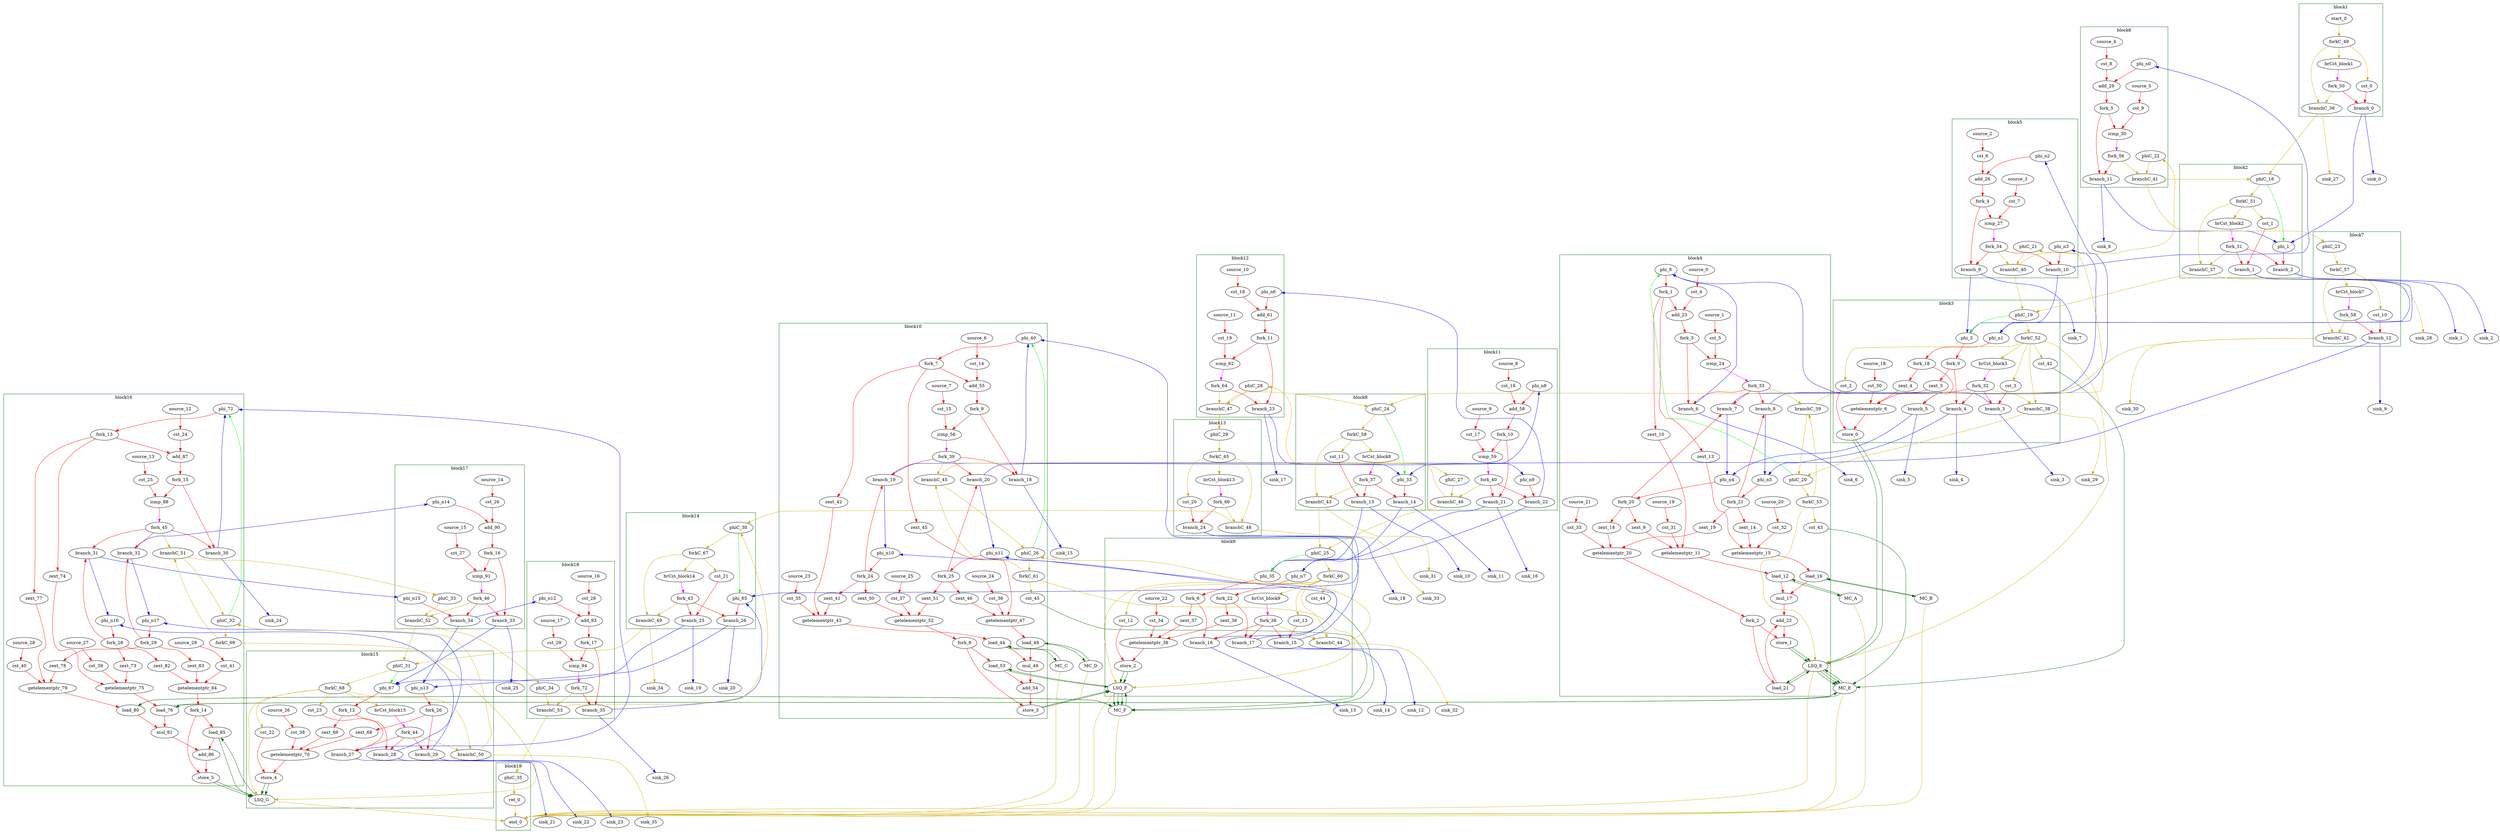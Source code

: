 Digraph G {
	splines=spline;
//DHLS version: 0.1.1" [shape = "none" pos = "20,20!"]
		"brCst_block1" [type = "Constant", bbID= 1, in = "in1:1", out = "out1:1", value = "0x1"];
		"cst_0" [type = "Constant", bbID= 1, in = "in1:1", out = "out1:1", value = "0x00000000"];
		"phi_1" [type = "Mux", bbID= 2, in = "in1?:1 in2:4 in3:4 ", out = "out1:4", delay=0.366];
		"brCst_block2" [type = "Constant", bbID= 2, in = "in1:1", out = "out1:1", value = "0x1"];
		"cst_1" [type = "Constant", bbID= 2, in = "in1:1", out = "out1:1", value = "0x00000000"];
		"phi_3" [type = "Mux", bbID= 3, in = "in1?:1 in2:4 in3:4 ", out = "out1:4", delay=0.366];
		"zext_4" [type = "Operator", bbID= 3, op = "zext_op", in = "in1:4 ", out = "out1:4 ", delay=0.000, latency=0, II=1];
		"zext_5" [type = "Operator", bbID= 3, op = "zext_op", in = "in1:4 ", out = "out1:4 ", delay=0.000, latency=0, II=1];
		"getelementptr_6" [type = "Operator", bbID= 3, op = "getelementptr_op", in = "in1:32 in2:32 in3:32 ", out = "out1:32 ", constants=1, delay=2.966, latency=0, II=1];
		"cst_2" [type = "Constant", bbID= 3, in = "in1:1", out = "out1:1", value = "0x00000000"];
		"store_0" [type = "Operator", bbID= 3, op = "lsq_store_op", bbID= 3, portId= 0, in = "in1:1 in2:32 ", out = "out1:1 out2:32 ", delay=0.000, latency=0, II=1];
		"brCst_block3" [type = "Constant", bbID= 3, in = "in1:1", out = "out1:1", value = "0x1"];
		"cst_3" [type = "Constant", bbID= 3, in = "in1:1", out = "out1:1", value = "0x00000000"];
		"phi_8" [type = "Mux", bbID= 4, in = "in1?:1 in2:4 in3:4 ", out = "out1:4", delay=0.366];
		"zext_9" [type = "Operator", bbID= 4, op = "zext_op", in = "in1:4 ", out = "out1:4 ", delay=0.000, latency=0, II=1];
		"zext_10" [type = "Operator", bbID= 4, op = "zext_op", in = "in1:4 ", out = "out1:4 ", delay=0.000, latency=0, II=1];
		"getelementptr_11" [type = "Operator", bbID= 4, op = "getelementptr_op", in = "in1:32 in2:32 in3:32 ", out = "out1:32 ", constants=1, delay=2.966, latency=0, II=1];
		"load_12" [type = "Operator", bbID= 4, op = "mc_load_op", bbID= 4, portId= 0, in = "in1:32 in2:32 ", out = "out1:32 out2:32 ", delay=0.000, latency=2, II=1];
		"zext_13" [type = "Operator", bbID= 4, op = "zext_op", in = "in1:4 ", out = "out1:4 ", delay=0.000, latency=0, II=1];
		"zext_14" [type = "Operator", bbID= 4, op = "zext_op", in = "in1:4 ", out = "out1:4 ", delay=0.000, latency=0, II=1];
		"getelementptr_15" [type = "Operator", bbID= 4, op = "getelementptr_op", in = "in1:32 in2:32 in3:32 ", out = "out1:32 ", constants=1, delay=2.966, latency=0, II=1];
		"load_16" [type = "Operator", bbID= 4, op = "mc_load_op", bbID= 4, portId= 0, in = "in1:32 in2:32 ", out = "out1:32 out2:32 ", delay=0.000, latency=2, II=1];
		"mul_17" [type = "Operator", bbID= 4, op = "mul_op", in = "in1:32 in2:32 ", out = "out1:32 ", delay=0.000, latency=4, II=1];
		"zext_18" [type = "Operator", bbID= 4, op = "zext_op", in = "in1:4 ", out = "out1:4 ", delay=0.000, latency=0, II=1];
		"zext_19" [type = "Operator", bbID= 4, op = "zext_op", in = "in1:4 ", out = "out1:4 ", delay=0.000, latency=0, II=1];
		"getelementptr_20" [type = "Operator", bbID= 4, op = "getelementptr_op", in = "in1:32 in2:32 in3:32 ", out = "out1:32 ", constants=1, delay=2.966, latency=0, II=1];
		"load_21" [type = "Operator", bbID= 4, op = "lsq_load_op", bbID= 4, portId= 0, in = "in1:32 in2:32 ", out = "out1:32 out2:32 ", delay=0.000, latency=5, II=1];
		"add_22" [type = "Operator", bbID= 4, op = "add_op", in = "in1:32 in2:32 ", out = "out1:32 ", delay=1.693, latency=0, II=1];
		"store_1" [type = "Operator", bbID= 4, op = "lsq_store_op", bbID= 4, portId= 1, in = "in1:32 in2:32 ", out = "out1:32 out2:32 ", delay=0.000, latency=0, II=1];
		"cst_4" [type = "Constant", bbID= 4, in = "in1:1", out = "out1:1", value = "0x00000001"];
		"add_23" [type = "Operator", bbID= 4, op = "add_op", in = "in1:4 in2:4 ", out = "out1:4 ", delay=1.693, latency=0, II=1];
		"cst_5" [type = "Constant", bbID= 4, in = "in1:4", out = "out1:4", value = "0x0000000A"];
		"icmp_24" [type = "Operator", bbID= 4, op = "icmp_ult_op", in = "in1:4 in2:4 ", out = "out1:1 ", delay=1.530, latency=0, II=1];
		"cst_6" [type = "Constant", bbID= 5, in = "in1:1", out = "out1:1", value = "0x00000001"];
		"add_26" [type = "Operator", bbID= 5, op = "add_op", in = "in1:4 in2:4 ", out = "out1:4 ", delay=1.693, latency=0, II=1];
		"cst_7" [type = "Constant", bbID= 5, in = "in1:4", out = "out1:4", value = "0x0000000A"];
		"icmp_27" [type = "Operator", bbID= 5, op = "icmp_ult_op", in = "in1:4 in2:4 ", out = "out1:1 ", delay=1.530, latency=0, II=1];
		"cst_8" [type = "Constant", bbID= 6, in = "in1:1", out = "out1:1", value = "0x00000001"];
		"add_29" [type = "Operator", bbID= 6, op = "add_op", in = "in1:4 in2:4 ", out = "out1:4 ", delay=1.693, latency=0, II=1];
		"cst_9" [type = "Constant", bbID= 6, in = "in1:4", out = "out1:4", value = "0x0000000A"];
		"icmp_30" [type = "Operator", bbID= 6, op = "icmp_ult_op", in = "in1:4 in2:4 ", out = "out1:1 ", delay=1.530, latency=0, II=1];
		"brCst_block7" [type = "Constant", bbID= 7, in = "in1:1", out = "out1:1", value = "0x1"];
		"cst_10" [type = "Constant", bbID= 7, in = "in1:1", out = "out1:1", value = "0x00000000"];
		"phi_33" [type = "Mux", bbID= 8, in = "in1?:1 in2:4 in3:4 ", out = "out1:4", delay=0.366];
		"brCst_block8" [type = "Constant", bbID= 8, in = "in1:1", out = "out1:1", value = "0x1"];
		"cst_11" [type = "Constant", bbID= 8, in = "in1:1", out = "out1:1", value = "0x00000000"];
		"phi_35" [type = "Mux", bbID= 9, in = "in1?:1 in2:4 in3:4 ", out = "out1:4", delay=0.366];
		"zext_36" [type = "Operator", bbID= 9, op = "zext_op", in = "in1:4 ", out = "out1:4 ", delay=0.000, latency=0, II=1];
		"zext_37" [type = "Operator", bbID= 9, op = "zext_op", in = "in1:4 ", out = "out1:4 ", delay=0.000, latency=0, II=1];
		"getelementptr_38" [type = "Operator", bbID= 9, op = "getelementptr_op", in = "in1:32 in2:32 in3:32 ", out = "out1:32 ", constants=1, delay=2.966, latency=0, II=1];
		"cst_12" [type = "Constant", bbID= 9, in = "in1:1", out = "out1:1", value = "0x00000000"];
		"store_2" [type = "Operator", bbID= 9, op = "lsq_store_op", bbID= 9, portId= 0, in = "in1:1 in2:32 ", out = "out1:1 out2:32 ", delay=0.000, latency=0, II=1];
		"brCst_block9" [type = "Constant", bbID= 9, in = "in1:1", out = "out1:1", value = "0x1"];
		"cst_13" [type = "Constant", bbID= 9, in = "in1:1", out = "out1:1", value = "0x00000000"];
		"phi_40" [type = "Mux", bbID= 10, in = "in1?:1 in2:4 in3:4 ", out = "out1:4", delay=0.366];
		"zext_41" [type = "Operator", bbID= 10, op = "zext_op", in = "in1:4 ", out = "out1:4 ", delay=0.000, latency=0, II=1];
		"zext_42" [type = "Operator", bbID= 10, op = "zext_op", in = "in1:4 ", out = "out1:4 ", delay=0.000, latency=0, II=1];
		"getelementptr_43" [type = "Operator", bbID= 10, op = "getelementptr_op", in = "in1:32 in2:32 in3:32 ", out = "out1:32 ", constants=1, delay=2.966, latency=0, II=1];
		"load_44" [type = "Operator", bbID= 10, op = "mc_load_op", bbID= 10, portId= 0, in = "in1:32 in2:32 ", out = "out1:32 out2:32 ", delay=0.000, latency=2, II=1];
		"zext_45" [type = "Operator", bbID= 10, op = "zext_op", in = "in1:4 ", out = "out1:4 ", delay=0.000, latency=0, II=1];
		"zext_46" [type = "Operator", bbID= 10, op = "zext_op", in = "in1:4 ", out = "out1:4 ", delay=0.000, latency=0, II=1];
		"getelementptr_47" [type = "Operator", bbID= 10, op = "getelementptr_op", in = "in1:32 in2:32 in3:32 ", out = "out1:32 ", constants=1, delay=2.966, latency=0, II=1];
		"load_48" [type = "Operator", bbID= 10, op = "mc_load_op", bbID= 10, portId= 0, in = "in1:32 in2:32 ", out = "out1:32 out2:32 ", delay=0.000, latency=2, II=1];
		"mul_49" [type = "Operator", bbID= 10, op = "mul_op", in = "in1:32 in2:32 ", out = "out1:32 ", delay=0.000, latency=4, II=1];
		"zext_50" [type = "Operator", bbID= 10, op = "zext_op", in = "in1:4 ", out = "out1:4 ", delay=0.000, latency=0, II=1];
		"zext_51" [type = "Operator", bbID= 10, op = "zext_op", in = "in1:4 ", out = "out1:4 ", delay=0.000, latency=0, II=1];
		"getelementptr_52" [type = "Operator", bbID= 10, op = "getelementptr_op", in = "in1:32 in2:32 in3:32 ", out = "out1:32 ", constants=1, delay=2.966, latency=0, II=1];
		"load_53" [type = "Operator", bbID= 10, op = "lsq_load_op", bbID= 10, portId= 0, in = "in1:32 in2:32 ", out = "out1:32 out2:32 ", delay=0.000, latency=5, II=1];
		"add_54" [type = "Operator", bbID= 10, op = "add_op", in = "in1:32 in2:32 ", out = "out1:32 ", delay=1.693, latency=0, II=1];
		"store_3" [type = "Operator", bbID= 10, op = "lsq_store_op", bbID= 10, portId= 1, in = "in1:32 in2:32 ", out = "out1:32 out2:32 ", delay=0.000, latency=0, II=1];
		"cst_14" [type = "Constant", bbID= 10, in = "in1:1", out = "out1:1", value = "0x00000001"];
		"add_55" [type = "Operator", bbID= 10, op = "add_op", in = "in1:4 in2:4 ", out = "out1:4 ", delay=1.693, latency=0, II=1];
		"cst_15" [type = "Constant", bbID= 10, in = "in1:4", out = "out1:4", value = "0x0000000A"];
		"icmp_56" [type = "Operator", bbID= 10, op = "icmp_ult_op", in = "in1:4 in2:4 ", out = "out1:1 ", delay=1.530, latency=0, II=1];
		"cst_16" [type = "Constant", bbID= 11, in = "in1:1", out = "out1:1", value = "0x00000001"];
		"add_58" [type = "Operator", bbID= 11, op = "add_op", in = "in1:4 in2:4 ", out = "out1:4 ", delay=1.693, latency=0, II=1];
		"cst_17" [type = "Constant", bbID= 11, in = "in1:4", out = "out1:4", value = "0x0000000A"];
		"icmp_59" [type = "Operator", bbID= 11, op = "icmp_ult_op", in = "in1:4 in2:4 ", out = "out1:1 ", delay=1.530, latency=0, II=1];
		"cst_18" [type = "Constant", bbID= 12, in = "in1:1", out = "out1:1", value = "0x00000001"];
		"add_61" [type = "Operator", bbID= 12, op = "add_op", in = "in1:4 in2:4 ", out = "out1:4 ", delay=1.693, latency=0, II=1];
		"cst_19" [type = "Constant", bbID= 12, in = "in1:4", out = "out1:4", value = "0x0000000A"];
		"icmp_62" [type = "Operator", bbID= 12, op = "icmp_ult_op", in = "in1:4 in2:4 ", out = "out1:1 ", delay=1.530, latency=0, II=1];
		"brCst_block13" [type = "Constant", bbID= 13, in = "in1:1", out = "out1:1", value = "0x1"];
		"cst_20" [type = "Constant", bbID= 13, in = "in1:1", out = "out1:1", value = "0x00000000"];
		"phi_65" [type = "Mux", bbID= 14, in = "in1?:1 in2:4 in3:4 ", out = "out1:4", delay=0.366];
		"brCst_block14" [type = "Constant", bbID= 14, in = "in1:1", out = "out1:1", value = "0x1"];
		"cst_21" [type = "Constant", bbID= 14, in = "in1:1", out = "out1:1", value = "0x00000000"];
		"phi_67" [type = "Mux", bbID= 15, in = "in1?:1 in2:4 in3:4 ", out = "out1:4", delay=0.366];
		"zext_68" [type = "Operator", bbID= 15, op = "zext_op", in = "in1:4 ", out = "out1:4 ", delay=0.000, latency=0, II=1];
		"zext_69" [type = "Operator", bbID= 15, op = "zext_op", in = "in1:4 ", out = "out1:4 ", delay=0.000, latency=0, II=1];
		"getelementptr_70" [type = "Operator", bbID= 15, op = "getelementptr_op", in = "in1:32 in2:32 in3:32 ", out = "out1:32 ", constants=1, delay=2.966, latency=0, II=1];
		"cst_22" [type = "Constant", bbID= 15, in = "in1:1", out = "out1:1", value = "0x00000000"];
		"store_4" [type = "Operator", bbID= 15, op = "lsq_store_op", bbID= 15, portId= 0, in = "in1:1 in2:32 ", out = "out1:1 out2:32 ", delay=0.000, latency=0, II=1];
		"brCst_block15" [type = "Constant", bbID= 15, in = "in1:1", out = "out1:1", value = "0x1"];
		"cst_23" [type = "Constant", bbID= 15, in = "in1:1", out = "out1:1", value = "0x00000000"];
		"phi_72" [type = "Mux", bbID= 16, in = "in1?:1 in2:4 in3:4 ", out = "out1:4", delay=0.366];
		"zext_73" [type = "Operator", bbID= 16, op = "zext_op", in = "in1:4 ", out = "out1:4 ", delay=0.000, latency=0, II=1];
		"zext_74" [type = "Operator", bbID= 16, op = "zext_op", in = "in1:4 ", out = "out1:4 ", delay=0.000, latency=0, II=1];
		"getelementptr_75" [type = "Operator", bbID= 16, op = "getelementptr_op", in = "in1:32 in2:32 in3:32 ", out = "out1:32 ", constants=1, delay=2.966, latency=0, II=1];
		"load_76" [type = "Operator", bbID= 16, op = "mc_load_op", bbID= 16, portId= 0, in = "in1:32 in2:32 ", out = "out1:32 out2:32 ", delay=0.000, latency=2, II=1];
		"zext_77" [type = "Operator", bbID= 16, op = "zext_op", in = "in1:4 ", out = "out1:4 ", delay=0.000, latency=0, II=1];
		"zext_78" [type = "Operator", bbID= 16, op = "zext_op", in = "in1:4 ", out = "out1:4 ", delay=0.000, latency=0, II=1];
		"getelementptr_79" [type = "Operator", bbID= 16, op = "getelementptr_op", in = "in1:32 in2:32 in3:32 ", out = "out1:32 ", constants=1, delay=2.966, latency=0, II=1];
		"load_80" [type = "Operator", bbID= 16, op = "mc_load_op", bbID= 16, portId= 0, in = "in1:32 in2:32 ", out = "out1:32 out2:32 ", delay=0.000, latency=2, II=1];
		"mul_81" [type = "Operator", bbID= 16, op = "mul_op", in = "in1:32 in2:32 ", out = "out1:32 ", delay=0.000, latency=4, II=1];
		"zext_82" [type = "Operator", bbID= 16, op = "zext_op", in = "in1:4 ", out = "out1:4 ", delay=0.000, latency=0, II=1];
		"zext_83" [type = "Operator", bbID= 16, op = "zext_op", in = "in1:4 ", out = "out1:4 ", delay=0.000, latency=0, II=1];
		"getelementptr_84" [type = "Operator", bbID= 16, op = "getelementptr_op", in = "in1:32 in2:32 in3:32 ", out = "out1:32 ", constants=1, delay=2.966, latency=0, II=1];
		"load_85" [type = "Operator", bbID= 16, op = "lsq_load_op", bbID= 16, portId= 0, in = "in1:32 in2:32 ", out = "out1:32 out2:32 ", delay=0.000, latency=5, II=1];
		"add_86" [type = "Operator", bbID= 16, op = "add_op", in = "in1:32 in2:32 ", out = "out1:32 ", delay=1.693, latency=0, II=1];
		"store_5" [type = "Operator", bbID= 16, op = "lsq_store_op", bbID= 16, portId= 1, in = "in1:32 in2:32 ", out = "out1:32 out2:32 ", delay=0.000, latency=0, II=1];
		"cst_24" [type = "Constant", bbID= 16, in = "in1:1", out = "out1:1", value = "0x00000001"];
		"add_87" [type = "Operator", bbID= 16, op = "add_op", in = "in1:4 in2:4 ", out = "out1:4 ", delay=1.693, latency=0, II=1];
		"cst_25" [type = "Constant", bbID= 16, in = "in1:4", out = "out1:4", value = "0x0000000A"];
		"icmp_88" [type = "Operator", bbID= 16, op = "icmp_ult_op", in = "in1:4 in2:4 ", out = "out1:1 ", delay=1.530, latency=0, II=1];
		"cst_26" [type = "Constant", bbID= 17, in = "in1:1", out = "out1:1", value = "0x00000001"];
		"add_90" [type = "Operator", bbID= 17, op = "add_op", in = "in1:4 in2:4 ", out = "out1:4 ", delay=1.693, latency=0, II=1];
		"cst_27" [type = "Constant", bbID= 17, in = "in1:4", out = "out1:4", value = "0x0000000A"];
		"icmp_91" [type = "Operator", bbID= 17, op = "icmp_ult_op", in = "in1:4 in2:4 ", out = "out1:1 ", delay=1.530, latency=0, II=1];
		"cst_28" [type = "Constant", bbID= 18, in = "in1:1", out = "out1:1", value = "0x00000001"];
		"add_93" [type = "Operator", bbID= 18, op = "add_op", in = "in1:4 in2:4 ", out = "out1:4 ", delay=1.693, latency=0, II=1];
		"cst_29" [type = "Constant", bbID= 18, in = "in1:4", out = "out1:4", value = "0x0000000A"];
		"icmp_94" [type = "Operator", bbID= 18, op = "icmp_ult_op", in = "in1:4 in2:4 ", out = "out1:1 ", delay=1.530, latency=0, II=1];
		"ret_0" [type = "Operator", bbID= 19, op = "ret_op", in = "in1:0 ", out = "out1:0 ", delay=0.000, latency=0, II=1];
		"cst_30" [type = "Constant", bbID= 3, in = "in1:4", out = "out1:4", value = "0x0000000A"];
		"cst_31" [type = "Constant", bbID= 4, in = "in1:4", out = "out1:4", value = "0x0000000A"];
		"cst_32" [type = "Constant", bbID= 4, in = "in1:4", out = "out1:4", value = "0x0000000A"];
		"cst_33" [type = "Constant", bbID= 4, in = "in1:4", out = "out1:4", value = "0x0000000A"];
		"cst_34" [type = "Constant", bbID= 9, in = "in1:4", out = "out1:4", value = "0x0000000A"];
		"cst_35" [type = "Constant", bbID= 10, in = "in1:4", out = "out1:4", value = "0x0000000A"];
		"cst_36" [type = "Constant", bbID= 10, in = "in1:4", out = "out1:4", value = "0x0000000A"];
		"cst_37" [type = "Constant", bbID= 10, in = "in1:4", out = "out1:4", value = "0x0000000A"];
		"cst_38" [type = "Constant", bbID= 15, in = "in1:4", out = "out1:4", value = "0x0000000A"];
		"cst_39" [type = "Constant", bbID= 16, in = "in1:4", out = "out1:4", value = "0x0000000A"];
		"cst_40" [type = "Constant", bbID= 16, in = "in1:4", out = "out1:4", value = "0x0000000A"];
		"cst_41" [type = "Constant", bbID= 16, in = "in1:4", out = "out1:4", value = "0x0000000A"];
		"phi_n0" [type = "Merge", bbID= 6, in = "in1:4 ", out = "out1:4", delay=0.000];
		"phi_n1" [type = "Merge", bbID= 3, in = "in1:4 in2:4 ", out = "out1:4", delay=0.366];
		"phi_n2" [type = "Merge", bbID= 5, in = "in1:4 ", out = "out1:4", delay=0.000];
		"phi_n3" [type = "Merge", bbID= 5, in = "in1:4 ", out = "out1:4", delay=0.000];
		"phi_n4" [type = "Merge", bbID= 4, in = "in1:4 in2:4 ", out = "out1:4", delay=0.366];
		"phi_n5" [type = "Merge", bbID= 4, in = "in1:4 in2:4 ", out = "out1:4", delay=0.366];
		"phi_n6" [type = "Merge", bbID= 12, in = "in1:4 ", out = "out1:4", delay=0.000];
		"phi_n7" [type = "Merge", bbID= 9, in = "in1:4 in2:4 ", out = "out1:4", delay=0.366];
		"phi_n8" [type = "Merge", bbID= 11, in = "in1:4 ", out = "out1:4", delay=0.000];
		"phi_n9" [type = "Merge", bbID= 11, in = "in1:4 ", out = "out1:4", delay=0.000];
		"phi_n10" [type = "Merge", bbID= 10, in = "in1:4 in2:4 ", out = "out1:4", delay=0.366];
		"phi_n11" [type = "Merge", bbID= 10, in = "in1:4 in2:4 ", out = "out1:4", delay=0.366];
		"phi_n12" [type = "Merge", bbID= 18, in = "in1:4 ", out = "out1:4", delay=0.000];
		"phi_n13" [type = "Merge", bbID= 15, in = "in1:4 in2:4 ", out = "out1:4", delay=0.366];
		"phi_n14" [type = "Merge", bbID= 17, in = "in1:4 ", out = "out1:4", delay=0.000];
		"phi_n15" [type = "Merge", bbID= 17, in = "in1:4 ", out = "out1:4", delay=0.000];
		"phi_n16" [type = "Merge", bbID= 16, in = "in1:4 in2:4 ", out = "out1:4", delay=0.366];
		"phi_n17" [type = "Merge", bbID= 16, in = "in1:4 in2:4 ", out = "out1:4", delay=0.366];
		"fork_0" [type = "Fork", bbID= 3, in = "in1:4", out = "out1:4 out2:4 "];
		"fork_1" [type = "Fork", bbID= 4, in = "in1:4", out = "out1:4 out2:4 out3:4 "];
		"fork_2" [type = "Fork", bbID= 4, in = "in1:32", out = "out1:32 out2:32 "];
		"fork_3" [type = "Fork", bbID= 4, in = "in1:4", out = "out1:4 out2:4 "];
		"fork_4" [type = "Fork", bbID= 5, in = "in1:4", out = "out1:4 out2:4 "];
		"fork_5" [type = "Fork", bbID= 6, in = "in1:4", out = "out1:4 out2:4 "];
		"fork_6" [type = "Fork", bbID= 9, in = "in1:4", out = "out1:4 out2:4 "];
		"fork_7" [type = "Fork", bbID= 10, in = "in1:4", out = "out1:4 out2:4 out3:4 "];
		"fork_8" [type = "Fork", bbID= 10, in = "in1:32", out = "out1:32 out2:32 "];
		"fork_9" [type = "Fork", bbID= 10, in = "in1:4", out = "out1:4 out2:4 "];
		"fork_10" [type = "Fork", bbID= 11, in = "in1:4", out = "out1:4 out2:4 "];
		"fork_11" [type = "Fork", bbID= 12, in = "in1:4", out = "out1:4 out2:4 "];
		"fork_12" [type = "Fork", bbID= 15, in = "in1:4", out = "out1:4 out2:4 "];
		"fork_13" [type = "Fork", bbID= 16, in = "in1:4", out = "out1:4 out2:4 out3:4 "];
		"fork_14" [type = "Fork", bbID= 16, in = "in1:32", out = "out1:32 out2:32 "];
		"fork_15" [type = "Fork", bbID= 16, in = "in1:4", out = "out1:4 out2:4 "];
		"fork_16" [type = "Fork", bbID= 17, in = "in1:4", out = "out1:4 out2:4 "];
		"fork_17" [type = "Fork", bbID= 18, in = "in1:4", out = "out1:4 out2:4 "];
		"fork_18" [type = "Fork", bbID= 3, in = "in1:4", out = "out1:4 out2:4 "];
		"fork_20" [type = "Fork", bbID= 4, in = "in1:4", out = "out1:4 out2:4 out3:4 "];
		"fork_21" [type = "Fork", bbID= 4, in = "in1:4", out = "out1:4 out2:4 out3:4 "];
		"fork_22" [type = "Fork", bbID= 9, in = "in1:4", out = "out1:4 out2:4 "];
		"fork_24" [type = "Fork", bbID= 10, in = "in1:4", out = "out1:4 out2:4 out3:4 "];
		"fork_25" [type = "Fork", bbID= 10, in = "in1:4", out = "out1:4 out2:4 out3:4 "];
		"fork_26" [type = "Fork", bbID= 15, in = "in1:4", out = "out1:4 out2:4 "];
		"fork_28" [type = "Fork", bbID= 16, in = "in1:4", out = "out1:4 out2:4 out3:4 "];
		"fork_29" [type = "Fork", bbID= 16, in = "in1:4", out = "out1:4 out2:4 out3:4 "];
		"branch_0" [type = "Branch", bbID= 1,  in = "in1:1 in2?:1", out = "out1+:1 out2-:1"];
		"branch_1" [type = "Branch", bbID= 2,  in = "in1:1 in2?:1", out = "out1+:1 out2-:1"];
		"branch_2" [type = "Branch", bbID= 2,  in = "in1:4 in2?:1", out = "out1+:4 out2-:4"];
		"fork_31" [type = "Fork", bbID= 2, in = "in1:1", out = "out1:1 out2:1 out3:1 "];
		"branch_3" [type = "Branch", bbID= 3,  in = "in1:1 in2?:1", out = "out1+:1 out2-:1"];
		"branch_4" [type = "Branch", bbID= 3,  in = "in1:4 in2?:1", out = "out1+:4 out2-:4"];
		"branch_5" [type = "Branch", bbID= 3,  in = "in1:4 in2?:1", out = "out1+:4 out2-:4"];
		"fork_32" [type = "Fork", bbID= 3, in = "in1:1", out = "out1:1 out2:1 out3:1 out4:1 "];
		"branch_6" [type = "Branch", bbID= 4,  in = "in1:4 in2?:1", out = "out1+:4 out2-:4"];
		"branch_7" [type = "Branch", bbID= 4,  in = "in1:4 in2?:1", out = "out1+:4 out2-:4"];
		"branch_8" [type = "Branch", bbID= 4,  in = "in1:4 in2?:1", out = "out1+:4 out2-:4"];
		"fork_33" [type = "Fork", bbID= 4, in = "in1:1", out = "out1:1 out2:1 out3:1 out4:1 "];
		"branch_9" [type = "Branch", bbID= 5,  in = "in1:4 in2?:1", out = "out1+:4 out2-:4"];
		"branch_10" [type = "Branch", bbID= 5,  in = "in1:4 in2?:1", out = "out1+:4 out2-:4"];
		"fork_34" [type = "Fork", bbID= 5, in = "in1:1", out = "out1:1 out2:1 out3:1 "];
		"branch_11" [type = "Branch", bbID= 6,  in = "in1:4 in2?:1", out = "out1+:4 out2-:4"];
		"branch_12" [type = "Branch", bbID= 7,  in = "in1:1 in2?:1", out = "out1+:1 out2-:1"];
		"branch_13" [type = "Branch", bbID= 8,  in = "in1:1 in2?:1", out = "out1+:1 out2-:1"];
		"branch_14" [type = "Branch", bbID= 8,  in = "in1:4 in2?:1", out = "out1+:4 out2-:4"];
		"fork_37" [type = "Fork", bbID= 8, in = "in1:1", out = "out1:1 out2:1 out3:1 "];
		"branch_15" [type = "Branch", bbID= 9,  in = "in1:1 in2?:1", out = "out1+:1 out2-:1"];
		"branch_16" [type = "Branch", bbID= 9,  in = "in1:4 in2?:1", out = "out1+:4 out2-:4"];
		"branch_17" [type = "Branch", bbID= 9,  in = "in1:4 in2?:1", out = "out1+:4 out2-:4"];
		"fork_38" [type = "Fork", bbID= 9, in = "in1:1", out = "out1:1 out2:1 out3:1 out4:1 "];
		"branch_18" [type = "Branch", bbID= 10,  in = "in1:4 in2?:1", out = "out1+:4 out2-:4"];
		"branch_19" [type = "Branch", bbID= 10,  in = "in1:4 in2?:1", out = "out1+:4 out2-:4"];
		"branch_20" [type = "Branch", bbID= 10,  in = "in1:4 in2?:1", out = "out1+:4 out2-:4"];
		"fork_39" [type = "Fork", bbID= 10, in = "in1:1", out = "out1:1 out2:1 out3:1 out4:1 "];
		"branch_21" [type = "Branch", bbID= 11,  in = "in1:4 in2?:1", out = "out1+:4 out2-:4"];
		"branch_22" [type = "Branch", bbID= 11,  in = "in1:4 in2?:1", out = "out1+:4 out2-:4"];
		"fork_40" [type = "Fork", bbID= 11, in = "in1:1", out = "out1:1 out2:1 out3:1 "];
		"branch_23" [type = "Branch", bbID= 12,  in = "in1:4 in2?:1", out = "out1+:4 out2-:4"];
		"branch_24" [type = "Branch", bbID= 13,  in = "in1:1 in2?:1", out = "out1+:1 out2-:1"];
		"branch_25" [type = "Branch", bbID= 14,  in = "in1:1 in2?:1", out = "out1+:1 out2-:1"];
		"branch_26" [type = "Branch", bbID= 14,  in = "in1:4 in2?:1", out = "out1+:4 out2-:4"];
		"fork_43" [type = "Fork", bbID= 14, in = "in1:1", out = "out1:1 out2:1 out3:1 "];
		"branch_27" [type = "Branch", bbID= 15,  in = "in1:1 in2?:1", out = "out1+:1 out2-:1"];
		"branch_28" [type = "Branch", bbID= 15,  in = "in1:4 in2?:1", out = "out1+:4 out2-:4"];
		"branch_29" [type = "Branch", bbID= 15,  in = "in1:4 in2?:1", out = "out1+:4 out2-:4"];
		"fork_44" [type = "Fork", bbID= 15, in = "in1:1", out = "out1:1 out2:1 out3:1 out4:1 "];
		"branch_30" [type = "Branch", bbID= 16,  in = "in1:4 in2?:1", out = "out1+:4 out2-:4"];
		"branch_31" [type = "Branch", bbID= 16,  in = "in1:4 in2?:1", out = "out1+:4 out2-:4"];
		"branch_32" [type = "Branch", bbID= 16,  in = "in1:4 in2?:1", out = "out1+:4 out2-:4"];
		"fork_45" [type = "Fork", bbID= 16, in = "in1:1", out = "out1:1 out2:1 out3:1 out4:1 "];
		"branch_33" [type = "Branch", bbID= 17,  in = "in1:4 in2?:1", out = "out1+:4 out2-:4"];
		"branch_34" [type = "Branch", bbID= 17,  in = "in1:4 in2?:1", out = "out1+:4 out2-:4"];
		"fork_46" [type = "Fork", bbID= 17, in = "in1:1", out = "out1:1 out2:1 out3:1 "];
		"branch_35" [type = "Branch", bbID= 18,  in = "in1:4 in2?:1", out = "out1+:4 out2-:4"];
		"LSQ_E" [type = "LSQ", bbID= 0, in = "in1:0*c0 in2:0*c1 in3:32*s0a in4:32*s0d in5:32*l0a in6:32*s1a in7:32*s1d in8:32*x0d ", out = "out1:32*l0d out2:0*e out3:32*x0a out4:32*y0a out5:32*y0d ", memory = "E", bbcount = 2, ldcount = 1, stcount = 2, fifoDepth = 16, numLoads = "{0; 1}", numStores = "{1; 1}", loadOffsets = "{{0;0;0;0;0;0;0;0;0;0;0;0;0;0;0;0};{0;0;0;0;0;0;0;0;0;0;0;0;0;0;0;0}}", storeOffsets = "{{0;0;0;0;0;0;0;0;0;0;0;0;0;0;0;0};{1;0;0;0;0;0;0;0;0;0;0;0;0;0;0;0}}", loadPorts = "{{0;0;0;0;0;0;0;0;0;0;0;0;0;0;0;0};{0;0;0;0;0;0;0;0;0;0;0;0;0;0;0;0}}", storePorts = "{{0;0;0;0;0;0;0;0;0;0;0;0;0;0;0;0};{1;0;0;0;0;0;0;0;0;0;0;0;0;0;0;0}}"];
		"LSQ_F" [type = "LSQ", bbID= 0, in = "in1:0*c0 in2:0*c1 in3:32*s0a in4:32*s0d in5:32*l0a in6:32*s1a in7:32*s1d in8:32*x0d ", out = "out1:32*l0d out2:0*e out3:32*x0a out4:32*y0a out5:32*y0d ", memory = "F", bbcount = 2, ldcount = 1, stcount = 2, fifoDepth = 16, numLoads = "{0; 1}", numStores = "{1; 1}", loadOffsets = "{{0;0;0;0;0;0;0;0;0;0;0;0;0;0;0;0};{0;0;0;0;0;0;0;0;0;0;0;0;0;0;0;0}}", storeOffsets = "{{0;0;0;0;0;0;0;0;0;0;0;0;0;0;0;0};{1;0;0;0;0;0;0;0;0;0;0;0;0;0;0;0}}", loadPorts = "{{0;0;0;0;0;0;0;0;0;0;0;0;0;0;0;0};{0;0;0;0;0;0;0;0;0;0;0;0;0;0;0;0}}", storePorts = "{{0;0;0;0;0;0;0;0;0;0;0;0;0;0;0;0};{1;0;0;0;0;0;0;0;0;0;0;0;0;0;0;0}}"];
		"LSQ_G" [type = "LSQ", bbID= 0, in = "in1:0*c0 in2:0*c1 in3:32*s0a in4:32*s0d in5:32*l0a in6:32*s1a in7:32*s1d ", out = "out1:32*l0d out2:0*e ", memory = "G", bbcount = 2, ldcount = 1, stcount = 2, fifoDepth = 16, numLoads = "{0; 1}", numStores = "{1; 1}", loadOffsets = "{{0;0;0;0;0;0;0;0;0;0;0;0;0;0;0;0};{0;0;0;0;0;0;0;0;0;0;0;0;0;0;0;0}}", storeOffsets = "{{0;0;0;0;0;0;0;0;0;0;0;0;0;0;0;0};{1;0;0;0;0;0;0;0;0;0;0;0;0;0;0;0}}", loadPorts = "{{0;0;0;0;0;0;0;0;0;0;0;0;0;0;0;0};{0;0;0;0;0;0;0;0;0;0;0;0;0;0;0;0}}", storePorts = "{{0;0;0;0;0;0;0;0;0;0;0;0;0;0;0;0};{1;0;0;0;0;0;0;0;0;0;0;0;0;0;0;0}}"];
		"MC_A" [type = "MC", bbID= 0, in = "in1:32*l0a ", out = "out1:32*l0d out2:0*e ", memory = "A", bbcount = 0, ldcount = 1, stcount = 0];
		"MC_B" [type = "MC", bbID= 0, in = "in1:32*l0a ", out = "out1:32*l0d out2:0*e ", memory = "B", bbcount = 0, ldcount = 1, stcount = 0];
		"MC_C" [type = "MC", bbID= 0, in = "in1:32*l0a ", out = "out1:32*l0d out2:0*e ", memory = "C", bbcount = 0, ldcount = 1, stcount = 0];
		"MC_D" [type = "MC", bbID= 0, in = "in1:32*l0a ", out = "out1:32*l0d out2:0*e ", memory = "D", bbcount = 0, ldcount = 1, stcount = 0];
		"MC_E" [type = "MC", bbID= 0, in = "in1:32*c0 in2:32*c1 in3:32*l0a in4:32*l1a in5:32*s0a in6:32*s0d ", out = "out1:32*l0d out2:32*l1d out3:0*e ", memory = "E", bbcount = 2, ldcount = 2, stcount = 1];
		"MC_F" [type = "MC", bbID= 0, in = "in1:32*c0 in2:32*c1 in3:32*l0a in4:32*l1a in5:32*s0a in6:32*s0d ", out = "out1:32*l0d out2:32*l1d out3:0*e ", memory = "F", bbcount = 2, ldcount = 2, stcount = 1];
		"cst_42" [type = "Constant", bbID= 3, in = "in1:1", out = "out1:1", value = "0x00000001"];
		"cst_43" [type = "Constant", bbID= 4, in = "in1:1", out = "out1:1", value = "0x00000001"];
		"cst_44" [type = "Constant", bbID= 9, in = "in1:1", out = "out1:1", value = "0x00000001"];
		"cst_45" [type = "Constant", bbID= 10, in = "in1:1", out = "out1:1", value = "0x00000001"];
		"end_0" [type = "Exit", bbID= 0, in = "in1:0*e in2:0*e in3:0*e in4:0*e in5:0*e in6:0*e in7:0*e in8:0*e in9:0*e in10:0 ", out = "out1:0"];
		"start_0" [type = "Entry", control= "true", bbID= 1, in = "in1:0", out = "out1:0"];
		"forkC_49" [type = "Fork", bbID= 1, in = "in1:0", out = "out1:0 out2:0 out3:0 "];
		"branchC_36" [type = "Branch", bbID= 1,  in = "in1:0 in2?:1", out = "out1+:0 out2-:0"];
		"fork_50" [type = "Fork", bbID= 1, in = "in1:1", out = "out1:1 out2:1 "];
		"phiC_18" [type = "CntrlMerge", bbID= 2, in = "in1:0 in2:0 ", out = "out1:0 out2?:1", delay=0.166];
		"forkC_51" [type = "Fork", bbID= 2, in = "in1:0", out = "out1:0 out2:0 out3:0 "];
		"branchC_37" [type = "Branch", bbID= 2,  in = "in1:0 in2?:1", out = "out1+:0 out2-:0"];
		"phiC_19" [type = "CntrlMerge", bbID= 3, in = "in1:0 in2:0 ", out = "out1:0 out2?:1", delay=0.166];
		"forkC_52" [type = "Fork", bbID= 3, in = "in1:0", out = "out1:0 out2:0 out3:0 out4:0 out5:0 out6:0 "];
		"branchC_38" [type = "Branch", bbID= 3,  in = "in1:0 in2?:1", out = "out1+:0 out2-:0"];
		"phiC_20" [type = "CntrlMerge", bbID= 4, in = "in1:0 in2:0 ", out = "out1:0 out2?:1", delay=0.166];
		"forkC_53" [type = "Fork", bbID= 4, in = "in1:0", out = "out1:0 out2:0 out3:0 "];
		"branchC_39" [type = "Branch", bbID= 4,  in = "in1:0 in2?:1", out = "out1+:0 out2-:0"];
		"phiC_21" [type = "Merge", bbID= 5, in = "in1:0 ", out = "out1:0", delay=0.166];
		"branchC_40" [type = "Branch", bbID= 5,  in = "in1:0 in2?:1", out = "out1+:0 out2-:0"];
		"phiC_22" [type = "Merge", bbID= 6, in = "in1:0 ", out = "out1:0", delay=0.166];
		"branchC_41" [type = "Branch", bbID= 6,  in = "in1:0 in2?:1", out = "out1+:0 out2-:0"];
		"fork_56" [type = "Fork", bbID= 6, in = "in1:1", out = "out1:1 out2:1 "];
		"phiC_23" [type = "Merge", bbID= 7, in = "in1:0 ", out = "out1:0", delay=0.166];
		"forkC_57" [type = "Fork", bbID= 7, in = "in1:0", out = "out1:0 out2:0 out3:0 "];
		"branchC_42" [type = "Branch", bbID= 7,  in = "in1:0 in2?:1", out = "out1+:0 out2-:0"];
		"fork_58" [type = "Fork", bbID= 7, in = "in1:1", out = "out1:1 out2:1 "];
		"phiC_24" [type = "CntrlMerge", bbID= 8, in = "in1:0 in2:0 ", out = "out1:0 out2?:1", delay=0.166];
		"forkC_59" [type = "Fork", bbID= 8, in = "in1:0", out = "out1:0 out2:0 out3:0 "];
		"branchC_43" [type = "Branch", bbID= 8,  in = "in1:0 in2?:1", out = "out1+:0 out2-:0"];
		"phiC_25" [type = "CntrlMerge", bbID= 9, in = "in1:0 in2:0 ", out = "out1:0 out2?:1", delay=0.166];
		"forkC_60" [type = "Fork", bbID= 9, in = "in1:0", out = "out1:0 out2:0 out3:0 out4:0 out5:0 out6:0 "];
		"branchC_44" [type = "Branch", bbID= 9,  in = "in1:0 in2?:1", out = "out1+:0 out2-:0"];
		"phiC_26" [type = "CntrlMerge", bbID= 10, in = "in1:0 in2:0 ", out = "out1:0 out2?:1", delay=0.166];
		"forkC_61" [type = "Fork", bbID= 10, in = "in1:0", out = "out1:0 out2:0 out3:0 "];
		"branchC_45" [type = "Branch", bbID= 10,  in = "in1:0 in2?:1", out = "out1+:0 out2-:0"];
		"phiC_27" [type = "Merge", bbID= 11, in = "in1:0 ", out = "out1:0", delay=0.166];
		"branchC_46" [type = "Branch", bbID= 11,  in = "in1:0 in2?:1", out = "out1+:0 out2-:0"];
		"phiC_28" [type = "Merge", bbID= 12, in = "in1:0 ", out = "out1:0", delay=0.166];
		"branchC_47" [type = "Branch", bbID= 12,  in = "in1:0 in2?:1", out = "out1+:0 out2-:0"];
		"fork_64" [type = "Fork", bbID= 12, in = "in1:1", out = "out1:1 out2:1 "];
		"phiC_29" [type = "Merge", bbID= 13, in = "in1:0 ", out = "out1:0", delay=0.166];
		"forkC_65" [type = "Fork", bbID= 13, in = "in1:0", out = "out1:0 out2:0 out3:0 "];
		"branchC_48" [type = "Branch", bbID= 13,  in = "in1:0 in2?:1", out = "out1+:0 out2-:0"];
		"fork_66" [type = "Fork", bbID= 13, in = "in1:1", out = "out1:1 out2:1 "];
		"phiC_30" [type = "CntrlMerge", bbID= 14, in = "in1:0 in2:0 ", out = "out1:0 out2?:1", delay=0.166];
		"forkC_67" [type = "Fork", bbID= 14, in = "in1:0", out = "out1:0 out2:0 out3:0 "];
		"branchC_49" [type = "Branch", bbID= 14,  in = "in1:0 in2?:1", out = "out1+:0 out2-:0"];
		"phiC_31" [type = "CntrlMerge", bbID= 15, in = "in1:0 in2:0 ", out = "out1:0 out2?:1", delay=0.166];
		"forkC_68" [type = "Fork", bbID= 15, in = "in1:0", out = "out1:0 out2:0 out3:0 out4:0 out5:0 "];
		"branchC_50" [type = "Branch", bbID= 15,  in = "in1:0 in2?:1", out = "out1+:0 out2-:0"];
		"phiC_32" [type = "CntrlMerge", bbID= 16, in = "in1:0 in2:0 ", out = "out1:0 out2?:1", delay=0.166];
		"forkC_69" [type = "Fork", bbID= 16, in = "in1:0", out = "out1:0 out2:0 "];
		"branchC_51" [type = "Branch", bbID= 16,  in = "in1:0 in2?:1", out = "out1+:0 out2-:0"];
		"phiC_33" [type = "Merge", bbID= 17, in = "in1:0 ", out = "out1:0", delay=0.166];
		"branchC_52" [type = "Branch", bbID= 17,  in = "in1:0 in2?:1", out = "out1+:0 out2-:0"];
		"phiC_34" [type = "Merge", bbID= 18, in = "in1:0 ", out = "out1:0", delay=0.166];
		"branchC_53" [type = "Branch", bbID= 18,  in = "in1:0 in2?:1", out = "out1+:0 out2-:0"];
		"fork_72" [type = "Fork", bbID= 18, in = "in1:1", out = "out1:1 out2:1 "];
		"phiC_35" [type = "Merge", bbID= 19, in = "in1:0 ", out = "out1:0", delay=0.166];
		"sink_0" [type = "Sink", bbID= 0, in = "in1:1"];
		"sink_1" [type = "Sink", bbID= 0, in = "in1:1"];
		"sink_2" [type = "Sink", bbID= 0, in = "in1:4"];
		"sink_3" [type = "Sink", bbID= 0, in = "in1:1"];
		"sink_4" [type = "Sink", bbID= 0, in = "in1:4"];
		"sink_5" [type = "Sink", bbID= 0, in = "in1:4"];
		"sink_6" [type = "Sink", bbID= 0, in = "in1:4"];
		"sink_7" [type = "Sink", bbID= 0, in = "in1:4"];
		"sink_8" [type = "Sink", bbID= 0, in = "in1:4"];
		"sink_9" [type = "Sink", bbID= 0, in = "in1:1"];
		"sink_10" [type = "Sink", bbID= 0, in = "in1:1"];
		"sink_11" [type = "Sink", bbID= 0, in = "in1:4"];
		"sink_12" [type = "Sink", bbID= 0, in = "in1:1"];
		"sink_13" [type = "Sink", bbID= 0, in = "in1:4"];
		"sink_14" [type = "Sink", bbID= 0, in = "in1:4"];
		"sink_15" [type = "Sink", bbID= 0, in = "in1:4"];
		"sink_16" [type = "Sink", bbID= 0, in = "in1:4"];
		"sink_17" [type = "Sink", bbID= 0, in = "in1:4"];
		"sink_18" [type = "Sink", bbID= 0, in = "in1:1"];
		"sink_19" [type = "Sink", bbID= 0, in = "in1:1"];
		"sink_20" [type = "Sink", bbID= 0, in = "in1:4"];
		"sink_21" [type = "Sink", bbID= 0, in = "in1:1"];
		"sink_22" [type = "Sink", bbID= 0, in = "in1:4"];
		"sink_23" [type = "Sink", bbID= 0, in = "in1:4"];
		"sink_24" [type = "Sink", bbID= 0, in = "in1:4"];
		"sink_25" [type = "Sink", bbID= 0, in = "in1:4"];
		"sink_26" [type = "Sink", bbID= 0, in = "in1:4"];
		"sink_27" [type = "Sink", bbID= 0, in = "in1:0"];
		"sink_28" [type = "Sink", bbID= 0, in = "in1:0"];
		"sink_29" [type = "Sink", bbID= 0, in = "in1:0"];
		"sink_30" [type = "Sink", bbID= 0, in = "in1:0"];
		"sink_31" [type = "Sink", bbID= 0, in = "in1:0"];
		"sink_32" [type = "Sink", bbID= 0, in = "in1:0"];
		"sink_33" [type = "Sink", bbID= 0, in = "in1:0"];
		"sink_34" [type = "Sink", bbID= 0, in = "in1:0"];
		"sink_35" [type = "Sink", bbID= 0, in = "in1:0"];
		"source_0" [type = "Source", bbID= 4, out = "out1:1"];
		"source_1" [type = "Source", bbID= 4, out = "out1:4"];
		"source_2" [type = "Source", bbID= 5, out = "out1:1"];
		"source_3" [type = "Source", bbID= 5, out = "out1:4"];
		"source_4" [type = "Source", bbID= 6, out = "out1:1"];
		"source_5" [type = "Source", bbID= 6, out = "out1:4"];
		"source_6" [type = "Source", bbID= 10, out = "out1:1"];
		"source_7" [type = "Source", bbID= 10, out = "out1:4"];
		"source_8" [type = "Source", bbID= 11, out = "out1:1"];
		"source_9" [type = "Source", bbID= 11, out = "out1:4"];
		"source_10" [type = "Source", bbID= 12, out = "out1:1"];
		"source_11" [type = "Source", bbID= 12, out = "out1:4"];
		"source_12" [type = "Source", bbID= 16, out = "out1:1"];
		"source_13" [type = "Source", bbID= 16, out = "out1:4"];
		"source_14" [type = "Source", bbID= 17, out = "out1:1"];
		"source_15" [type = "Source", bbID= 17, out = "out1:4"];
		"source_16" [type = "Source", bbID= 18, out = "out1:1"];
		"source_17" [type = "Source", bbID= 18, out = "out1:4"];
		"source_18" [type = "Source", bbID= 3, out = "out1:4"];
		"source_19" [type = "Source", bbID= 4, out = "out1:4"];
		"source_20" [type = "Source", bbID= 4, out = "out1:4"];
		"source_21" [type = "Source", bbID= 4, out = "out1:4"];
		"source_22" [type = "Source", bbID= 9, out = "out1:4"];
		"source_23" [type = "Source", bbID= 10, out = "out1:4"];
		"source_24" [type = "Source", bbID= 10, out = "out1:4"];
		"source_25" [type = "Source", bbID= 10, out = "out1:4"];
		"source_26" [type = "Source", bbID= 15, out = "out1:4"];
		"source_27" [type = "Source", bbID= 16, out = "out1:4"];
		"source_28" [type = "Source", bbID= 16, out = "out1:4"];
		"source_29" [type = "Source", bbID= 16, out = "out1:4"];
		"store_0" -> "LSQ_E" [color = "darkgreen", mem_address = "true", from = "out2", to = "in3"];
		"store_0" -> "LSQ_E" [color = "darkgreen", mem_address = "false", from = "out1", to = "in4"];
		"load_12" -> "MC_A" [color = "darkgreen", mem_address = "true", from = "out2", to = "in1"];
		"MC_A" -> "load_12" [color = "darkgreen", mem_address = "false", from = "out1", to = "in1"];
		"load_16" -> "MC_B" [color = "darkgreen", mem_address = "true", from = "out2", to = "in1"];
		"MC_B" -> "load_16" [color = "darkgreen", mem_address = "false", from = "out1", to = "in1"];
		"load_21" -> "LSQ_E" [color = "darkgreen", mem_address = "true", from = "out2", to = "in5"];
		"LSQ_E" -> "load_21" [color = "darkgreen", mem_address = "false", from = "out1", to = "in1"];
		"store_1" -> "LSQ_E" [color = "darkgreen", mem_address = "true", from = "out2", to = "in6"];
		"store_1" -> "LSQ_E" [color = "darkgreen", mem_address = "false", from = "out1", to = "in7"];
		"store_2" -> "LSQ_F" [color = "darkgreen", mem_address = "true", from = "out2", to = "in3"];
		"store_2" -> "LSQ_F" [color = "darkgreen", mem_address = "false", from = "out1", to = "in4"];
		"load_44" -> "MC_C" [color = "darkgreen", mem_address = "true", from = "out2", to = "in1"];
		"MC_C" -> "load_44" [color = "darkgreen", mem_address = "false", from = "out1", to = "in1"];
		"load_48" -> "MC_D" [color = "darkgreen", mem_address = "true", from = "out2", to = "in1"];
		"MC_D" -> "load_48" [color = "darkgreen", mem_address = "false", from = "out1", to = "in1"];
		"load_53" -> "LSQ_F" [color = "darkgreen", mem_address = "true", from = "out2", to = "in5"];
		"LSQ_F" -> "load_53" [color = "darkgreen", mem_address = "false", from = "out1", to = "in1"];
		"store_3" -> "LSQ_F" [color = "darkgreen", mem_address = "true", from = "out2", to = "in6"];
		"store_3" -> "LSQ_F" [color = "darkgreen", mem_address = "false", from = "out1", to = "in7"];
		"store_4" -> "LSQ_G" [color = "darkgreen", mem_address = "true", from = "out2", to = "in3"];
		"store_4" -> "LSQ_G" [color = "darkgreen", mem_address = "false", from = "out1", to = "in4"];
		"load_76" -> "MC_E" [color = "darkgreen", mem_address = "true", from = "out2", to = "in3"];
		"MC_E" -> "load_76" [color = "darkgreen", mem_address = "false", from = "out1", to = "in1"];
		"load_80" -> "MC_F" [color = "darkgreen", mem_address = "true", from = "out2", to = "in3"];
		"MC_F" -> "load_80" [color = "darkgreen", mem_address = "false", from = "out1", to = "in1"];
		"load_85" -> "LSQ_G" [color = "darkgreen", mem_address = "true", from = "out2", to = "in5"];
		"LSQ_G" -> "load_85" [color = "darkgreen", mem_address = "false", from = "out1", to = "in1"];
		"store_5" -> "LSQ_G" [color = "darkgreen", mem_address = "true", from = "out2", to = "in6"];
		"store_5" -> "LSQ_G" [color = "darkgreen", mem_address = "false", from = "out1", to = "in7"];
		"LSQ_E" -> "end_0" [color = "gold3", from = "out2", to = "in1"];
		"LSQ_F" -> "end_0" [color = "gold3", from = "out2", to = "in2"];
		"LSQ_G" -> "end_0" [color = "gold3", from = "out2", to = "in3"];
		"MC_A" -> "end_0" [color = "gold3", from = "out2", to = "in4"];
		"MC_B" -> "end_0" [color = "gold3", from = "out2", to = "in5"];
		"MC_C" -> "end_0" [color = "gold3", from = "out2", to = "in6"];
		"MC_D" -> "end_0" [color = "gold3", from = "out2", to = "in7"];
		"cst_42" -> "MC_E" [color = "darkgreen", from = "out1", to = "in1"];
		"cst_43" -> "MC_E" [color = "darkgreen", from = "out1", to = "in2"];
		"MC_E" -> "end_0" [color = "gold3", from = "out3", to = "in8"];
		"LSQ_E" -> "MC_E" [color = "darkgreen", mem_address = "true", from = "out3", to = "in4"];
		"LSQ_E" -> "MC_E" [color = "darkgreen", mem_address = "true", from = "out4", to = "in5"];
		"LSQ_E" -> "MC_E" [color = "darkgreen", mem_address = "false", from = "out5", to = "in6"];
		"MC_E" -> "LSQ_E" [color = "darkgreen", mem_address = "false", from = "out2", to = "in8"];
		"cst_44" -> "MC_F" [color = "darkgreen", from = "out1", to = "in1"];
		"cst_45" -> "MC_F" [color = "darkgreen", from = "out1", to = "in2"];
		"MC_F" -> "end_0" [color = "gold3", from = "out3", to = "in9"];
		"LSQ_F" -> "MC_F" [color = "darkgreen", mem_address = "true", from = "out3", to = "in4"];
		"LSQ_F" -> "MC_F" [color = "darkgreen", mem_address = "true", from = "out4", to = "in5"];
		"LSQ_F" -> "MC_F" [color = "darkgreen", mem_address = "false", from = "out5", to = "in6"];
		"MC_F" -> "LSQ_F" [color = "darkgreen", mem_address = "false", from = "out2", to = "in8"];
	subgraph cluster_0 {
	color = "darkgreen";
		label = "block1";
		"brCst_block1" -> "fork_50" [color = "magenta", from = "out1", to = "in1"];
		"cst_0" -> "branch_0" [color = "red", from = "out1", to = "in1"];
		"start_0" -> "forkC_49" [color = "gold3", from = "out1", to = "in1"];
		"forkC_49" -> "cst_0" [color = "gold3", from = "out1", to = "in1"];
		"forkC_49" -> "branchC_36" [color = "gold3", from = "out2", to = "in1"];
		"forkC_49" -> "brCst_block1" [color = "gold3", from = "out3", to = "in1"];
		"fork_50" -> "branch_0" [color = "red", from = "out1", to = "in2"];
		"fork_50" -> "branchC_36" [color = "gold3", from = "out2", to = "in2"];
	}
		"branch_0" -> "phi_1" [color = "blue", minlen = 3, from = "out1", to = "in2"];
		"branch_0" -> "sink_0" [color = "blue", minlen = 3, from = "out2", to = "in1"];
		"branchC_36" -> "phiC_18" [color = "gold3", minlen = 3, from = "out1", to = "in1"];
		"branchC_36" -> "sink_27" [color = "gold3", minlen = 3, from = "out2", to = "in1"];
	subgraph cluster_1 {
	color = "darkgreen";
		label = "block2";
		"phi_1" -> "branch_2" [color = "red", from = "out1", to = "in1"];
		"brCst_block2" -> "fork_31" [color = "magenta", from = "out1", to = "in1"];
		"cst_1" -> "branch_1" [color = "red", from = "out1", to = "in1"];
		"fork_31" -> "branch_2" [color = "red", from = "out1", to = "in2"];
		"fork_31" -> "branch_1" [color = "red", from = "out2", to = "in2"];
		"fork_31" -> "branchC_37" [color = "gold3", from = "out3", to = "in2"];
		"phiC_18" -> "phi_1" [color = "green", from = "out2", to = "in1"];
		"phiC_18" -> "forkC_51" [color = "gold3", from = "out1", to = "in1"];
		"forkC_51" -> "cst_1" [color = "gold3", from = "out1", to = "in1"];
		"forkC_51" -> "branchC_37" [color = "gold3", from = "out2", to = "in1"];
		"forkC_51" -> "brCst_block2" [color = "gold3", from = "out3", to = "in1"];
	}
		"branch_1" -> "phi_3" [color = "blue", minlen = 3, from = "out1", to = "in2"];
		"branch_1" -> "sink_1" [color = "blue", minlen = 3, from = "out2", to = "in1"];
		"branch_2" -> "phi_n1" [color = "blue", minlen = 3, from = "out1", to = "in1"];
		"branch_2" -> "sink_2" [color = "blue", minlen = 3, from = "out2", to = "in1"];
		"branchC_37" -> "phiC_19" [color = "gold3", minlen = 3, from = "out1", to = "in1"];
		"branchC_37" -> "sink_28" [color = "gold3", minlen = 3, from = "out2", to = "in1"];
	subgraph cluster_2 {
	color = "darkgreen";
		label = "block3";
		"phi_3" -> "fork_0" [color = "red", from = "out1", to = "in1"];
		"zext_4" -> "getelementptr_6" [color = "red", from = "out1", to = "in1"];
		"zext_5" -> "getelementptr_6" [color = "red", from = "out1", to = "in2"];
		"getelementptr_6" -> "store_0" [color = "red", from = "out1", to = "in2"];
		"cst_2" -> "store_0" [color = "red", from = "out1", to = "in1"];
		"brCst_block3" -> "fork_32" [color = "magenta", from = "out1", to = "in1"];
		"cst_3" -> "branch_3" [color = "red", from = "out1", to = "in1"];
		"cst_30" -> "getelementptr_6" [color = "red", from = "out1", to = "in3"];
		"phi_n1" -> "fork_18" [color = "red", from = "out1", to = "in1"];
		"fork_0" -> "zext_5" [color = "red", from = "out1", to = "in1"];
		"fork_0" -> "branch_4" [color = "red", from = "out2", to = "in1"];
		"fork_18" -> "zext_4" [color = "red", from = "out1", to = "in1"];
		"fork_18" -> "branch_5" [color = "red", from = "out2", to = "in1"];
		"fork_32" -> "branch_5" [color = "red", from = "out1", to = "in2"];
		"fork_32" -> "branch_4" [color = "red", from = "out2", to = "in2"];
		"fork_32" -> "branch_3" [color = "red", from = "out3", to = "in2"];
		"fork_32" -> "branchC_38" [color = "gold3", from = "out4", to = "in2"];
		"phiC_19" -> "phi_3" [color = "green", from = "out2", to = "in1"];
		"phiC_19" -> "forkC_52" [color = "gold3", from = "out1", to = "in1"];
		"forkC_52" -> "cst_2" [color = "gold3", from = "out1", to = "in1"];
		"forkC_52" -> "cst_3" [color = "gold3", from = "out2", to = "in1"];
		"forkC_52" -> "LSQ_E" [color = "gold3", from = "out3", to = "in1"];
		"forkC_52" -> "cst_42" [color = "gold3", from = "out4", to = "in1"];
		"forkC_52" -> "branchC_38" [color = "gold3", from = "out5", to = "in1"];
		"forkC_52" -> "brCst_block3" [color = "gold3", from = "out6", to = "in1"];
		"source_18" -> "cst_30" [color = "red", from = "out1", to = "in1"];
	}
		"branch_3" -> "phi_8" [color = "blue", minlen = 3, from = "out1", to = "in2"];
		"branch_3" -> "sink_3" [color = "blue", minlen = 3, from = "out2", to = "in1"];
		"branch_4" -> "phi_n5" [color = "blue", minlen = 3, from = "out1", to = "in1"];
		"branch_4" -> "sink_4" [color = "blue", minlen = 3, from = "out2", to = "in1"];
		"branch_5" -> "phi_n4" [color = "blue", minlen = 3, from = "out1", to = "in1"];
		"branch_5" -> "sink_5" [color = "blue", minlen = 3, from = "out2", to = "in1"];
		"branchC_38" -> "phiC_20" [color = "gold3", minlen = 3, from = "out1", to = "in1"];
		"branchC_38" -> "sink_29" [color = "gold3", minlen = 3, from = "out2", to = "in1"];
	subgraph cluster_3 {
	color = "darkgreen";
		label = "block4";
		"phi_8" -> "fork_1" [color = "red", from = "out1", to = "in1"];
		"zext_9" -> "getelementptr_11" [color = "red", from = "out1", to = "in1"];
		"zext_10" -> "getelementptr_11" [color = "red", from = "out1", to = "in2"];
		"getelementptr_11" -> "load_12" [color = "red", from = "out1", to = "in2"];
		"load_12" -> "mul_17" [color = "red", from = "out1", to = "in1"];
		"zext_13" -> "getelementptr_15" [color = "red", from = "out1", to = "in1"];
		"zext_14" -> "getelementptr_15" [color = "red", from = "out1", to = "in2"];
		"getelementptr_15" -> "load_16" [color = "red", from = "out1", to = "in2"];
		"load_16" -> "mul_17" [color = "red", from = "out1", to = "in2"];
		"mul_17" -> "add_22" [color = "red", from = "out1", to = "in2"];
		"zext_18" -> "getelementptr_20" [color = "red", from = "out1", to = "in1"];
		"zext_19" -> "getelementptr_20" [color = "red", from = "out1", to = "in2"];
		"getelementptr_20" -> "fork_2" [color = "red", from = "out1", to = "in1"];
		"load_21" -> "add_22" [color = "red", from = "out1", to = "in1"];
		"add_22" -> "store_1" [color = "red", from = "out1", to = "in1"];
		"cst_4" -> "add_23" [color = "red", from = "out1", to = "in2"];
		"add_23" -> "fork_3" [color = "red", from = "out1", to = "in1"];
		"cst_5" -> "icmp_24" [color = "red", from = "out1", to = "in2"];
		"icmp_24" -> "fork_33" [color = "magenta", from = "out1", to = "in1"];
		"cst_31" -> "getelementptr_11" [color = "red", from = "out1", to = "in3"];
		"cst_32" -> "getelementptr_15" [color = "red", from = "out1", to = "in3"];
		"cst_33" -> "getelementptr_20" [color = "red", from = "out1", to = "in3"];
		"phi_n4" -> "fork_20" [color = "red", from = "out1", to = "in1"];
		"phi_n5" -> "fork_21" [color = "red", from = "out1", to = "in1"];
		"fork_1" -> "zext_10" [color = "red", from = "out1", to = "in1"];
		"fork_1" -> "zext_13" [color = "red", from = "out2", to = "in1"];
		"fork_1" -> "add_23" [color = "red", from = "out3", to = "in1"];
		"fork_2" -> "load_21" [color = "red", from = "out1", to = "in2"];
		"fork_2" -> "store_1" [color = "red", from = "out2", to = "in2"];
		"fork_3" -> "icmp_24" [color = "red", from = "out1", to = "in1"];
		"fork_3" -> "branch_6" [color = "red", from = "out2", to = "in1"];
		"fork_20" -> "zext_9" [color = "red", from = "out1", to = "in1"];
		"fork_20" -> "zext_18" [color = "red", from = "out2", to = "in1"];
		"fork_20" -> "branch_7" [color = "red", from = "out3", to = "in1"];
		"fork_21" -> "zext_14" [color = "red", from = "out1", to = "in1"];
		"fork_21" -> "zext_19" [color = "red", from = "out2", to = "in1"];
		"fork_21" -> "branch_8" [color = "red", from = "out3", to = "in1"];
		"fork_33" -> "branch_8" [color = "red", from = "out1", to = "in2"];
		"fork_33" -> "branch_7" [color = "red", from = "out2", to = "in2"];
		"fork_33" -> "branch_6" [color = "red", from = "out3", to = "in2"];
		"fork_33" -> "branchC_39" [color = "gold3", from = "out4", to = "in2"];
		"phiC_20" -> "phi_8" [color = "green", from = "out2", to = "in1"];
		"phiC_20" -> "forkC_53" [color = "gold3", from = "out1", to = "in1"];
		"forkC_53" -> "LSQ_E" [color = "gold3", from = "out1", to = "in2"];
		"forkC_53" -> "cst_43" [color = "gold3", from = "out2", to = "in1"];
		"forkC_53" -> "branchC_39" [color = "gold3", from = "out3", to = "in1"];
		"source_0" -> "cst_4" [color = "red", from = "out1", to = "in1"];
		"source_1" -> "cst_5" [color = "red", from = "out1", to = "in1"];
		"source_19" -> "cst_31" [color = "red", from = "out1", to = "in1"];
		"source_20" -> "cst_32" [color = "red", from = "out1", to = "in1"];
		"source_21" -> "cst_33" [color = "red", from = "out1", to = "in1"];
	}
		"branch_6" -> "phi_8" [color = "blue", minlen = 3, from = "out1", to = "in3"];
		"branch_6" -> "sink_6" [color = "blue", minlen = 3, from = "out2", to = "in1"];
		"branch_7" -> "phi_n4" [color = "blue", minlen = 3, from = "out1", to = "in2"];
		"branch_7" -> "phi_n3" [color = "blue", minlen = 3, from = "out2", to = "in1"];
		"branch_8" -> "phi_n5" [color = "blue", minlen = 3, from = "out1", to = "in2"];
		"branch_8" -> "phi_n2" [color = "blue", minlen = 3, from = "out2", to = "in1"];
		"branchC_39" -> "phiC_20" [color = "gold3", minlen = 3, from = "out1", to = "in2"];
		"branchC_39" -> "phiC_21" [color = "gold3", minlen = 3, from = "out2", to = "in1"];
	subgraph cluster_4 {
	color = "darkgreen";
		label = "block5";
		"cst_6" -> "add_26" [color = "red", from = "out1", to = "in2"];
		"add_26" -> "fork_4" [color = "red", from = "out1", to = "in1"];
		"cst_7" -> "icmp_27" [color = "red", from = "out1", to = "in2"];
		"icmp_27" -> "fork_34" [color = "magenta", from = "out1", to = "in1"];
		"phi_n2" -> "add_26" [color = "red", from = "out1", to = "in1"];
		"phi_n3" -> "branch_10" [color = "red", from = "out1", to = "in1"];
		"fork_4" -> "icmp_27" [color = "red", from = "out1", to = "in1"];
		"fork_4" -> "branch_9" [color = "red", from = "out2", to = "in1"];
		"fork_34" -> "branch_10" [color = "red", from = "out1", to = "in2"];
		"fork_34" -> "branch_9" [color = "red", from = "out2", to = "in2"];
		"fork_34" -> "branchC_40" [color = "gold3", from = "out3", to = "in2"];
		"phiC_21" -> "branchC_40" [color = "gold3", from = "out1", to = "in1"];
		"source_2" -> "cst_6" [color = "red", from = "out1", to = "in1"];
		"source_3" -> "cst_7" [color = "red", from = "out1", to = "in1"];
	}
		"branch_9" -> "phi_3" [color = "blue", minlen = 3, from = "out1", to = "in3"];
		"branch_9" -> "sink_7" [color = "blue", minlen = 3, from = "out2", to = "in1"];
		"branch_10" -> "phi_n1" [color = "blue", minlen = 3, from = "out1", to = "in2"];
		"branch_10" -> "phi_n0" [color = "blue", minlen = 3, from = "out2", to = "in1"];
		"branchC_40" -> "phiC_19" [color = "gold3", minlen = 3, from = "out1", to = "in2"];
		"branchC_40" -> "phiC_22" [color = "gold3", minlen = 3, from = "out2", to = "in1"];
	subgraph cluster_5 {
	color = "darkgreen";
		label = "block6";
		"cst_8" -> "add_29" [color = "red", from = "out1", to = "in2"];
		"add_29" -> "fork_5" [color = "red", from = "out1", to = "in1"];
		"cst_9" -> "icmp_30" [color = "red", from = "out1", to = "in2"];
		"icmp_30" -> "fork_56" [color = "magenta", from = "out1", to = "in1"];
		"phi_n0" -> "add_29" [color = "red", from = "out1", to = "in1"];
		"fork_5" -> "icmp_30" [color = "red", from = "out1", to = "in1"];
		"fork_5" -> "branch_11" [color = "red", from = "out2", to = "in1"];
		"phiC_22" -> "branchC_41" [color = "gold3", from = "out1", to = "in1"];
		"fork_56" -> "branch_11" [color = "red", from = "out1", to = "in2"];
		"fork_56" -> "branchC_41" [color = "gold3", from = "out2", to = "in2"];
		"source_4" -> "cst_8" [color = "red", from = "out1", to = "in1"];
		"source_5" -> "cst_9" [color = "red", from = "out1", to = "in1"];
	}
		"branch_11" -> "phi_1" [color = "blue", minlen = 3, from = "out1", to = "in3"];
		"branch_11" -> "sink_8" [color = "blue", minlen = 3, from = "out2", to = "in1"];
		"branchC_41" -> "phiC_18" [color = "gold3", minlen = 3, from = "out1", to = "in2"];
		"branchC_41" -> "phiC_23" [color = "gold3", minlen = 3, from = "out2", to = "in1"];
	subgraph cluster_6 {
	color = "darkgreen";
		label = "block7";
		"brCst_block7" -> "fork_58" [color = "magenta", from = "out1", to = "in1"];
		"cst_10" -> "branch_12" [color = "red", from = "out1", to = "in1"];
		"phiC_23" -> "forkC_57" [color = "gold3", from = "out1", to = "in1"];
		"forkC_57" -> "cst_10" [color = "gold3", from = "out1", to = "in1"];
		"forkC_57" -> "branchC_42" [color = "gold3", from = "out2", to = "in1"];
		"forkC_57" -> "brCst_block7" [color = "gold3", from = "out3", to = "in1"];
		"fork_58" -> "branch_12" [color = "red", from = "out1", to = "in2"];
		"fork_58" -> "branchC_42" [color = "gold3", from = "out2", to = "in2"];
	}
		"branch_12" -> "phi_33" [color = "blue", minlen = 3, from = "out1", to = "in2"];
		"branch_12" -> "sink_9" [color = "blue", minlen = 3, from = "out2", to = "in1"];
		"branchC_42" -> "phiC_24" [color = "gold3", minlen = 3, from = "out1", to = "in1"];
		"branchC_42" -> "sink_30" [color = "gold3", minlen = 3, from = "out2", to = "in1"];
	subgraph cluster_7 {
	color = "darkgreen";
		label = "block8";
		"phi_33" -> "branch_14" [color = "red", from = "out1", to = "in1"];
		"brCst_block8" -> "fork_37" [color = "magenta", from = "out1", to = "in1"];
		"cst_11" -> "branch_13" [color = "red", from = "out1", to = "in1"];
		"fork_37" -> "branch_14" [color = "red", from = "out1", to = "in2"];
		"fork_37" -> "branch_13" [color = "red", from = "out2", to = "in2"];
		"fork_37" -> "branchC_43" [color = "gold3", from = "out3", to = "in2"];
		"phiC_24" -> "phi_33" [color = "green", from = "out2", to = "in1"];
		"phiC_24" -> "forkC_59" [color = "gold3", from = "out1", to = "in1"];
		"forkC_59" -> "cst_11" [color = "gold3", from = "out1", to = "in1"];
		"forkC_59" -> "branchC_43" [color = "gold3", from = "out2", to = "in1"];
		"forkC_59" -> "brCst_block8" [color = "gold3", from = "out3", to = "in1"];
	}
		"branch_13" -> "phi_35" [color = "blue", minlen = 3, from = "out1", to = "in2"];
		"branch_13" -> "sink_10" [color = "blue", minlen = 3, from = "out2", to = "in1"];
		"branch_14" -> "phi_n7" [color = "blue", minlen = 3, from = "out1", to = "in1"];
		"branch_14" -> "sink_11" [color = "blue", minlen = 3, from = "out2", to = "in1"];
		"branchC_43" -> "phiC_25" [color = "gold3", minlen = 3, from = "out1", to = "in1"];
		"branchC_43" -> "sink_31" [color = "gold3", minlen = 3, from = "out2", to = "in1"];
	subgraph cluster_8 {
	color = "darkgreen";
		label = "block9";
		"phi_35" -> "fork_6" [color = "red", from = "out1", to = "in1"];
		"zext_36" -> "getelementptr_38" [color = "red", from = "out1", to = "in1"];
		"zext_37" -> "getelementptr_38" [color = "red", from = "out1", to = "in2"];
		"getelementptr_38" -> "store_2" [color = "red", from = "out1", to = "in2"];
		"cst_12" -> "store_2" [color = "red", from = "out1", to = "in1"];
		"brCst_block9" -> "fork_38" [color = "magenta", from = "out1", to = "in1"];
		"cst_13" -> "branch_15" [color = "red", from = "out1", to = "in1"];
		"cst_34" -> "getelementptr_38" [color = "red", from = "out1", to = "in3"];
		"phi_n7" -> "fork_22" [color = "red", from = "out1", to = "in1"];
		"fork_6" -> "zext_37" [color = "red", from = "out1", to = "in1"];
		"fork_6" -> "branch_16" [color = "red", from = "out2", to = "in1"];
		"fork_22" -> "zext_36" [color = "red", from = "out1", to = "in1"];
		"fork_22" -> "branch_17" [color = "red", from = "out2", to = "in1"];
		"fork_38" -> "branch_17" [color = "red", from = "out1", to = "in2"];
		"fork_38" -> "branch_16" [color = "red", from = "out2", to = "in2"];
		"fork_38" -> "branch_15" [color = "red", from = "out3", to = "in2"];
		"fork_38" -> "branchC_44" [color = "gold3", from = "out4", to = "in2"];
		"phiC_25" -> "phi_35" [color = "green", from = "out2", to = "in1"];
		"phiC_25" -> "forkC_60" [color = "gold3", from = "out1", to = "in1"];
		"forkC_60" -> "cst_12" [color = "gold3", from = "out1", to = "in1"];
		"forkC_60" -> "cst_13" [color = "gold3", from = "out2", to = "in1"];
		"forkC_60" -> "LSQ_F" [color = "gold3", from = "out3", to = "in1"];
		"forkC_60" -> "cst_44" [color = "gold3", from = "out4", to = "in1"];
		"forkC_60" -> "branchC_44" [color = "gold3", from = "out5", to = "in1"];
		"forkC_60" -> "brCst_block9" [color = "gold3", from = "out6", to = "in1"];
		"source_22" -> "cst_34" [color = "red", from = "out1", to = "in1"];
	}
		"branch_15" -> "phi_40" [color = "blue", minlen = 3, from = "out1", to = "in2"];
		"branch_15" -> "sink_12" [color = "blue", minlen = 3, from = "out2", to = "in1"];
		"branch_16" -> "phi_n11" [color = "blue", minlen = 3, from = "out1", to = "in1"];
		"branch_16" -> "sink_13" [color = "blue", minlen = 3, from = "out2", to = "in1"];
		"branch_17" -> "phi_n10" [color = "blue", minlen = 3, from = "out1", to = "in1"];
		"branch_17" -> "sink_14" [color = "blue", minlen = 3, from = "out2", to = "in1"];
		"branchC_44" -> "phiC_26" [color = "gold3", minlen = 3, from = "out1", to = "in1"];
		"branchC_44" -> "sink_32" [color = "gold3", minlen = 3, from = "out2", to = "in1"];
	subgraph cluster_9 {
	color = "darkgreen";
		label = "block10";
		"phi_40" -> "fork_7" [color = "red", from = "out1", to = "in1"];
		"zext_41" -> "getelementptr_43" [color = "red", from = "out1", to = "in1"];
		"zext_42" -> "getelementptr_43" [color = "red", from = "out1", to = "in2"];
		"getelementptr_43" -> "load_44" [color = "red", from = "out1", to = "in2"];
		"load_44" -> "mul_49" [color = "red", from = "out1", to = "in1"];
		"zext_45" -> "getelementptr_47" [color = "red", from = "out1", to = "in1"];
		"zext_46" -> "getelementptr_47" [color = "red", from = "out1", to = "in2"];
		"getelementptr_47" -> "load_48" [color = "red", from = "out1", to = "in2"];
		"load_48" -> "mul_49" [color = "red", from = "out1", to = "in2"];
		"mul_49" -> "add_54" [color = "red", from = "out1", to = "in2"];
		"zext_50" -> "getelementptr_52" [color = "red", from = "out1", to = "in1"];
		"zext_51" -> "getelementptr_52" [color = "red", from = "out1", to = "in2"];
		"getelementptr_52" -> "fork_8" [color = "red", from = "out1", to = "in1"];
		"load_53" -> "add_54" [color = "red", from = "out1", to = "in1"];
		"add_54" -> "store_3" [color = "red", from = "out1", to = "in1"];
		"cst_14" -> "add_55" [color = "red", from = "out1", to = "in2"];
		"add_55" -> "fork_9" [color = "red", from = "out1", to = "in1"];
		"cst_15" -> "icmp_56" [color = "red", from = "out1", to = "in2"];
		"icmp_56" -> "fork_39" [color = "magenta", from = "out1", to = "in1"];
		"cst_35" -> "getelementptr_43" [color = "red", from = "out1", to = "in3"];
		"cst_36" -> "getelementptr_47" [color = "red", from = "out1", to = "in3"];
		"cst_37" -> "getelementptr_52" [color = "red", from = "out1", to = "in3"];
		"phi_n10" -> "fork_24" [color = "red", from = "out1", to = "in1"];
		"phi_n11" -> "fork_25" [color = "red", from = "out1", to = "in1"];
		"fork_7" -> "zext_42" [color = "red", from = "out1", to = "in1"];
		"fork_7" -> "zext_45" [color = "red", from = "out2", to = "in1"];
		"fork_7" -> "add_55" [color = "red", from = "out3", to = "in1"];
		"fork_8" -> "load_53" [color = "red", from = "out1", to = "in2"];
		"fork_8" -> "store_3" [color = "red", from = "out2", to = "in2"];
		"fork_9" -> "icmp_56" [color = "red", from = "out1", to = "in1"];
		"fork_9" -> "branch_18" [color = "red", from = "out2", to = "in1"];
		"fork_24" -> "zext_41" [color = "red", from = "out1", to = "in1"];
		"fork_24" -> "zext_50" [color = "red", from = "out2", to = "in1"];
		"fork_24" -> "branch_19" [color = "red", from = "out3", to = "in1"];
		"fork_25" -> "zext_46" [color = "red", from = "out1", to = "in1"];
		"fork_25" -> "zext_51" [color = "red", from = "out2", to = "in1"];
		"fork_25" -> "branch_20" [color = "red", from = "out3", to = "in1"];
		"fork_39" -> "branch_20" [color = "red", from = "out1", to = "in2"];
		"fork_39" -> "branch_19" [color = "red", from = "out2", to = "in2"];
		"fork_39" -> "branch_18" [color = "red", from = "out3", to = "in2"];
		"fork_39" -> "branchC_45" [color = "gold3", from = "out4", to = "in2"];
		"phiC_26" -> "phi_40" [color = "green", from = "out2", to = "in1"];
		"phiC_26" -> "forkC_61" [color = "gold3", from = "out1", to = "in1"];
		"forkC_61" -> "LSQ_F" [color = "gold3", from = "out1", to = "in2"];
		"forkC_61" -> "cst_45" [color = "gold3", from = "out2", to = "in1"];
		"forkC_61" -> "branchC_45" [color = "gold3", from = "out3", to = "in1"];
		"source_6" -> "cst_14" [color = "red", from = "out1", to = "in1"];
		"source_7" -> "cst_15" [color = "red", from = "out1", to = "in1"];
		"source_23" -> "cst_35" [color = "red", from = "out1", to = "in1"];
		"source_24" -> "cst_36" [color = "red", from = "out1", to = "in1"];
		"source_25" -> "cst_37" [color = "red", from = "out1", to = "in1"];
	}
		"branch_18" -> "phi_40" [color = "blue", minlen = 3, from = "out1", to = "in3"];
		"branch_18" -> "sink_15" [color = "blue", minlen = 3, from = "out2", to = "in1"];
		"branch_19" -> "phi_n10" [color = "blue", minlen = 3, from = "out1", to = "in2"];
		"branch_19" -> "phi_n9" [color = "blue", minlen = 3, from = "out2", to = "in1"];
		"branch_20" -> "phi_n11" [color = "blue", minlen = 3, from = "out1", to = "in2"];
		"branch_20" -> "phi_n8" [color = "blue", minlen = 3, from = "out2", to = "in1"];
		"branchC_45" -> "phiC_26" [color = "gold3", minlen = 3, from = "out1", to = "in2"];
		"branchC_45" -> "phiC_27" [color = "gold3", minlen = 3, from = "out2", to = "in1"];
	subgraph cluster_10 {
	color = "darkgreen";
		label = "block11";
		"cst_16" -> "add_58" [color = "red", from = "out1", to = "in2"];
		"add_58" -> "fork_10" [color = "red", from = "out1", to = "in1"];
		"cst_17" -> "icmp_59" [color = "red", from = "out1", to = "in2"];
		"icmp_59" -> "fork_40" [color = "magenta", from = "out1", to = "in1"];
		"phi_n8" -> "add_58" [color = "red", from = "out1", to = "in1"];
		"phi_n9" -> "branch_22" [color = "red", from = "out1", to = "in1"];
		"fork_10" -> "icmp_59" [color = "red", from = "out1", to = "in1"];
		"fork_10" -> "branch_21" [color = "red", from = "out2", to = "in1"];
		"fork_40" -> "branch_22" [color = "red", from = "out1", to = "in2"];
		"fork_40" -> "branch_21" [color = "red", from = "out2", to = "in2"];
		"fork_40" -> "branchC_46" [color = "gold3", from = "out3", to = "in2"];
		"phiC_27" -> "branchC_46" [color = "gold3", from = "out1", to = "in1"];
		"source_8" -> "cst_16" [color = "red", from = "out1", to = "in1"];
		"source_9" -> "cst_17" [color = "red", from = "out1", to = "in1"];
	}
		"branch_21" -> "phi_35" [color = "blue", minlen = 3, from = "out1", to = "in3"];
		"branch_21" -> "sink_16" [color = "blue", minlen = 3, from = "out2", to = "in1"];
		"branch_22" -> "phi_n7" [color = "blue", minlen = 3, from = "out1", to = "in2"];
		"branch_22" -> "phi_n6" [color = "blue", minlen = 3, from = "out2", to = "in1"];
		"branchC_46" -> "phiC_25" [color = "gold3", minlen = 3, from = "out1", to = "in2"];
		"branchC_46" -> "phiC_28" [color = "gold3", minlen = 3, from = "out2", to = "in1"];
	subgraph cluster_11 {
	color = "darkgreen";
		label = "block12";
		"cst_18" -> "add_61" [color = "red", from = "out1", to = "in2"];
		"add_61" -> "fork_11" [color = "red", from = "out1", to = "in1"];
		"cst_19" -> "icmp_62" [color = "red", from = "out1", to = "in2"];
		"icmp_62" -> "fork_64" [color = "magenta", from = "out1", to = "in1"];
		"phi_n6" -> "add_61" [color = "red", from = "out1", to = "in1"];
		"fork_11" -> "icmp_62" [color = "red", from = "out1", to = "in1"];
		"fork_11" -> "branch_23" [color = "red", from = "out2", to = "in1"];
		"phiC_28" -> "branchC_47" [color = "gold3", from = "out1", to = "in1"];
		"fork_64" -> "branch_23" [color = "red", from = "out1", to = "in2"];
		"fork_64" -> "branchC_47" [color = "gold3", from = "out2", to = "in2"];
		"source_10" -> "cst_18" [color = "red", from = "out1", to = "in1"];
		"source_11" -> "cst_19" [color = "red", from = "out1", to = "in1"];
	}
		"branch_23" -> "phi_33" [color = "blue", minlen = 3, from = "out1", to = "in3"];
		"branch_23" -> "sink_17" [color = "blue", minlen = 3, from = "out2", to = "in1"];
		"branchC_47" -> "phiC_24" [color = "gold3", minlen = 3, from = "out1", to = "in2"];
		"branchC_47" -> "phiC_29" [color = "gold3", minlen = 3, from = "out2", to = "in1"];
	subgraph cluster_12 {
	color = "darkgreen";
		label = "block13";
		"brCst_block13" -> "fork_66" [color = "magenta", from = "out1", to = "in1"];
		"cst_20" -> "branch_24" [color = "red", from = "out1", to = "in1"];
		"phiC_29" -> "forkC_65" [color = "gold3", from = "out1", to = "in1"];
		"forkC_65" -> "cst_20" [color = "gold3", from = "out1", to = "in1"];
		"forkC_65" -> "branchC_48" [color = "gold3", from = "out2", to = "in1"];
		"forkC_65" -> "brCst_block13" [color = "gold3", from = "out3", to = "in1"];
		"fork_66" -> "branch_24" [color = "red", from = "out1", to = "in2"];
		"fork_66" -> "branchC_48" [color = "gold3", from = "out2", to = "in2"];
	}
		"branch_24" -> "phi_65" [color = "blue", minlen = 3, from = "out1", to = "in2"];
		"branch_24" -> "sink_18" [color = "blue", minlen = 3, from = "out2", to = "in1"];
		"branchC_48" -> "phiC_30" [color = "gold3", minlen = 3, from = "out1", to = "in1"];
		"branchC_48" -> "sink_33" [color = "gold3", minlen = 3, from = "out2", to = "in1"];
	subgraph cluster_13 {
	color = "darkgreen";
		label = "block14";
		"phi_65" -> "branch_26" [color = "red", from = "out1", to = "in1"];
		"brCst_block14" -> "fork_43" [color = "magenta", from = "out1", to = "in1"];
		"cst_21" -> "branch_25" [color = "red", from = "out1", to = "in1"];
		"fork_43" -> "branch_26" [color = "red", from = "out1", to = "in2"];
		"fork_43" -> "branch_25" [color = "red", from = "out2", to = "in2"];
		"fork_43" -> "branchC_49" [color = "gold3", from = "out3", to = "in2"];
		"phiC_30" -> "phi_65" [color = "green", from = "out2", to = "in1"];
		"phiC_30" -> "forkC_67" [color = "gold3", from = "out1", to = "in1"];
		"forkC_67" -> "cst_21" [color = "gold3", from = "out1", to = "in1"];
		"forkC_67" -> "branchC_49" [color = "gold3", from = "out2", to = "in1"];
		"forkC_67" -> "brCst_block14" [color = "gold3", from = "out3", to = "in1"];
	}
		"branch_25" -> "phi_67" [color = "blue", minlen = 3, from = "out1", to = "in2"];
		"branch_25" -> "sink_19" [color = "blue", minlen = 3, from = "out2", to = "in1"];
		"branch_26" -> "phi_n13" [color = "blue", minlen = 3, from = "out1", to = "in1"];
		"branch_26" -> "sink_20" [color = "blue", minlen = 3, from = "out2", to = "in1"];
		"branchC_49" -> "phiC_31" [color = "gold3", minlen = 3, from = "out1", to = "in1"];
		"branchC_49" -> "sink_34" [color = "gold3", minlen = 3, from = "out2", to = "in1"];
	subgraph cluster_14 {
	color = "darkgreen";
		label = "block15";
		"phi_67" -> "fork_12" [color = "red", from = "out1", to = "in1"];
		"zext_68" -> "getelementptr_70" [color = "red", from = "out1", to = "in1"];
		"zext_69" -> "getelementptr_70" [color = "red", from = "out1", to = "in2"];
		"getelementptr_70" -> "store_4" [color = "red", from = "out1", to = "in2"];
		"cst_22" -> "store_4" [color = "red", from = "out1", to = "in1"];
		"brCst_block15" -> "fork_44" [color = "magenta", from = "out1", to = "in1"];
		"cst_23" -> "branch_27" [color = "red", from = "out1", to = "in1"];
		"cst_38" -> "getelementptr_70" [color = "red", from = "out1", to = "in3"];
		"phi_n13" -> "fork_26" [color = "red", from = "out1", to = "in1"];
		"fork_12" -> "zext_69" [color = "red", from = "out1", to = "in1"];
		"fork_12" -> "branch_28" [color = "red", from = "out2", to = "in1"];
		"fork_26" -> "zext_68" [color = "red", from = "out1", to = "in1"];
		"fork_26" -> "branch_29" [color = "red", from = "out2", to = "in1"];
		"fork_44" -> "branch_29" [color = "red", from = "out1", to = "in2"];
		"fork_44" -> "branch_28" [color = "red", from = "out2", to = "in2"];
		"fork_44" -> "branch_27" [color = "red", from = "out3", to = "in2"];
		"fork_44" -> "branchC_50" [color = "gold3", from = "out4", to = "in2"];
		"phiC_31" -> "phi_67" [color = "green", from = "out2", to = "in1"];
		"phiC_31" -> "forkC_68" [color = "gold3", from = "out1", to = "in1"];
		"forkC_68" -> "cst_22" [color = "gold3", from = "out1", to = "in1"];
		"forkC_68" -> "cst_23" [color = "gold3", from = "out2", to = "in1"];
		"forkC_68" -> "LSQ_G" [color = "gold3", from = "out3", to = "in1"];
		"forkC_68" -> "branchC_50" [color = "gold3", from = "out4", to = "in1"];
		"forkC_68" -> "brCst_block15" [color = "gold3", from = "out5", to = "in1"];
		"source_26" -> "cst_38" [color = "red", from = "out1", to = "in1"];
	}
		"branch_27" -> "phi_72" [color = "blue", minlen = 3, from = "out1", to = "in2"];
		"branch_27" -> "sink_21" [color = "blue", minlen = 3, from = "out2", to = "in1"];
		"branch_28" -> "phi_n17" [color = "blue", minlen = 3, from = "out1", to = "in1"];
		"branch_28" -> "sink_22" [color = "blue", minlen = 3, from = "out2", to = "in1"];
		"branch_29" -> "phi_n16" [color = "blue", minlen = 3, from = "out1", to = "in1"];
		"branch_29" -> "sink_23" [color = "blue", minlen = 3, from = "out2", to = "in1"];
		"branchC_50" -> "phiC_32" [color = "gold3", minlen = 3, from = "out1", to = "in1"];
		"branchC_50" -> "sink_35" [color = "gold3", minlen = 3, from = "out2", to = "in1"];
	subgraph cluster_15 {
	color = "darkgreen";
		label = "block16";
		"phi_72" -> "fork_13" [color = "red", from = "out1", to = "in1"];
		"zext_73" -> "getelementptr_75" [color = "red", from = "out1", to = "in1"];
		"zext_74" -> "getelementptr_75" [color = "red", from = "out1", to = "in2"];
		"getelementptr_75" -> "load_76" [color = "red", from = "out1", to = "in2"];
		"load_76" -> "mul_81" [color = "red", from = "out1", to = "in1"];
		"zext_77" -> "getelementptr_79" [color = "red", from = "out1", to = "in1"];
		"zext_78" -> "getelementptr_79" [color = "red", from = "out1", to = "in2"];
		"getelementptr_79" -> "load_80" [color = "red", from = "out1", to = "in2"];
		"load_80" -> "mul_81" [color = "red", from = "out1", to = "in2"];
		"mul_81" -> "add_86" [color = "red", from = "out1", to = "in2"];
		"zext_82" -> "getelementptr_84" [color = "red", from = "out1", to = "in1"];
		"zext_83" -> "getelementptr_84" [color = "red", from = "out1", to = "in2"];
		"getelementptr_84" -> "fork_14" [color = "red", from = "out1", to = "in1"];
		"load_85" -> "add_86" [color = "red", from = "out1", to = "in1"];
		"add_86" -> "store_5" [color = "red", from = "out1", to = "in1"];
		"cst_24" -> "add_87" [color = "red", from = "out1", to = "in2"];
		"add_87" -> "fork_15" [color = "red", from = "out1", to = "in1"];
		"cst_25" -> "icmp_88" [color = "red", from = "out1", to = "in2"];
		"icmp_88" -> "fork_45" [color = "magenta", from = "out1", to = "in1"];
		"cst_39" -> "getelementptr_75" [color = "red", from = "out1", to = "in3"];
		"cst_40" -> "getelementptr_79" [color = "red", from = "out1", to = "in3"];
		"cst_41" -> "getelementptr_84" [color = "red", from = "out1", to = "in3"];
		"phi_n16" -> "fork_28" [color = "red", from = "out1", to = "in1"];
		"phi_n17" -> "fork_29" [color = "red", from = "out1", to = "in1"];
		"fork_13" -> "zext_74" [color = "red", from = "out1", to = "in1"];
		"fork_13" -> "zext_77" [color = "red", from = "out2", to = "in1"];
		"fork_13" -> "add_87" [color = "red", from = "out3", to = "in1"];
		"fork_14" -> "load_85" [color = "red", from = "out1", to = "in2"];
		"fork_14" -> "store_5" [color = "red", from = "out2", to = "in2"];
		"fork_15" -> "icmp_88" [color = "red", from = "out1", to = "in1"];
		"fork_15" -> "branch_30" [color = "red", from = "out2", to = "in1"];
		"fork_28" -> "zext_73" [color = "red", from = "out1", to = "in1"];
		"fork_28" -> "zext_82" [color = "red", from = "out2", to = "in1"];
		"fork_28" -> "branch_31" [color = "red", from = "out3", to = "in1"];
		"fork_29" -> "zext_78" [color = "red", from = "out1", to = "in1"];
		"fork_29" -> "zext_83" [color = "red", from = "out2", to = "in1"];
		"fork_29" -> "branch_32" [color = "red", from = "out3", to = "in1"];
		"fork_45" -> "branch_32" [color = "red", from = "out1", to = "in2"];
		"fork_45" -> "branch_31" [color = "red", from = "out2", to = "in2"];
		"fork_45" -> "branch_30" [color = "red", from = "out3", to = "in2"];
		"fork_45" -> "branchC_51" [color = "gold3", from = "out4", to = "in2"];
		"phiC_32" -> "phi_72" [color = "green", from = "out2", to = "in1"];
		"phiC_32" -> "forkC_69" [color = "gold3", from = "out1", to = "in1"];
		"forkC_69" -> "LSQ_G" [color = "gold3", from = "out1", to = "in2"];
		"forkC_69" -> "branchC_51" [color = "gold3", from = "out2", to = "in1"];
		"source_12" -> "cst_24" [color = "red", from = "out1", to = "in1"];
		"source_13" -> "cst_25" [color = "red", from = "out1", to = "in1"];
		"source_27" -> "cst_39" [color = "red", from = "out1", to = "in1"];
		"source_28" -> "cst_40" [color = "red", from = "out1", to = "in1"];
		"source_29" -> "cst_41" [color = "red", from = "out1", to = "in1"];
	}
		"branch_30" -> "phi_72" [color = "blue", minlen = 3, from = "out1", to = "in3"];
		"branch_30" -> "sink_24" [color = "blue", minlen = 3, from = "out2", to = "in1"];
		"branch_31" -> "phi_n16" [color = "blue", minlen = 3, from = "out1", to = "in2"];
		"branch_31" -> "phi_n15" [color = "blue", minlen = 3, from = "out2", to = "in1"];
		"branch_32" -> "phi_n17" [color = "blue", minlen = 3, from = "out1", to = "in2"];
		"branch_32" -> "phi_n14" [color = "blue", minlen = 3, from = "out2", to = "in1"];
		"branchC_51" -> "phiC_32" [color = "gold3", minlen = 3, from = "out1", to = "in2"];
		"branchC_51" -> "phiC_33" [color = "gold3", minlen = 3, from = "out2", to = "in1"];
	subgraph cluster_16 {
	color = "darkgreen";
		label = "block17";
		"cst_26" -> "add_90" [color = "red", from = "out1", to = "in2"];
		"add_90" -> "fork_16" [color = "red", from = "out1", to = "in1"];
		"cst_27" -> "icmp_91" [color = "red", from = "out1", to = "in2"];
		"icmp_91" -> "fork_46" [color = "magenta", from = "out1", to = "in1"];
		"phi_n14" -> "add_90" [color = "red", from = "out1", to = "in1"];
		"phi_n15" -> "branch_34" [color = "red", from = "out1", to = "in1"];
		"fork_16" -> "icmp_91" [color = "red", from = "out1", to = "in1"];
		"fork_16" -> "branch_33" [color = "red", from = "out2", to = "in1"];
		"fork_46" -> "branch_34" [color = "red", from = "out1", to = "in2"];
		"fork_46" -> "branch_33" [color = "red", from = "out2", to = "in2"];
		"fork_46" -> "branchC_52" [color = "gold3", from = "out3", to = "in2"];
		"phiC_33" -> "branchC_52" [color = "gold3", from = "out1", to = "in1"];
		"source_14" -> "cst_26" [color = "red", from = "out1", to = "in1"];
		"source_15" -> "cst_27" [color = "red", from = "out1", to = "in1"];
	}
		"branch_33" -> "phi_67" [color = "blue", minlen = 3, from = "out1", to = "in3"];
		"branch_33" -> "sink_25" [color = "blue", minlen = 3, from = "out2", to = "in1"];
		"branch_34" -> "phi_n13" [color = "blue", minlen = 3, from = "out1", to = "in2"];
		"branch_34" -> "phi_n12" [color = "blue", minlen = 3, from = "out2", to = "in1"];
		"branchC_52" -> "phiC_31" [color = "gold3", minlen = 3, from = "out1", to = "in2"];
		"branchC_52" -> "phiC_34" [color = "gold3", minlen = 3, from = "out2", to = "in1"];
	subgraph cluster_17 {
	color = "darkgreen";
		label = "block18";
		"cst_28" -> "add_93" [color = "red", from = "out1", to = "in2"];
		"add_93" -> "fork_17" [color = "red", from = "out1", to = "in1"];
		"cst_29" -> "icmp_94" [color = "red", from = "out1", to = "in2"];
		"icmp_94" -> "fork_72" [color = "magenta", from = "out1", to = "in1"];
		"phi_n12" -> "add_93" [color = "red", from = "out1", to = "in1"];
		"fork_17" -> "icmp_94" [color = "red", from = "out1", to = "in1"];
		"fork_17" -> "branch_35" [color = "red", from = "out2", to = "in1"];
		"phiC_34" -> "branchC_53" [color = "gold3", from = "out1", to = "in1"];
		"fork_72" -> "branch_35" [color = "red", from = "out1", to = "in2"];
		"fork_72" -> "branchC_53" [color = "gold3", from = "out2", to = "in2"];
		"source_16" -> "cst_28" [color = "red", from = "out1", to = "in1"];
		"source_17" -> "cst_29" [color = "red", from = "out1", to = "in1"];
	}
		"branch_35" -> "phi_65" [color = "blue", minlen = 3, from = "out1", to = "in3"];
		"branch_35" -> "sink_26" [color = "blue", minlen = 3, from = "out2", to = "in1"];
		"branchC_53" -> "phiC_30" [color = "gold3", minlen = 3, from = "out1", to = "in2"];
		"branchC_53" -> "phiC_35" [color = "gold3", minlen = 3, from = "out2", to = "in1"];
	subgraph cluster_18 {
	color = "darkgreen";
		label = "block19";
		"ret_0" -> "end_0" [color = "gold3", from = "out1", to = "in10"];
		"phiC_35" -> "ret_0" [color = "gold3", from = "out1", to = "in1"];
	}
}